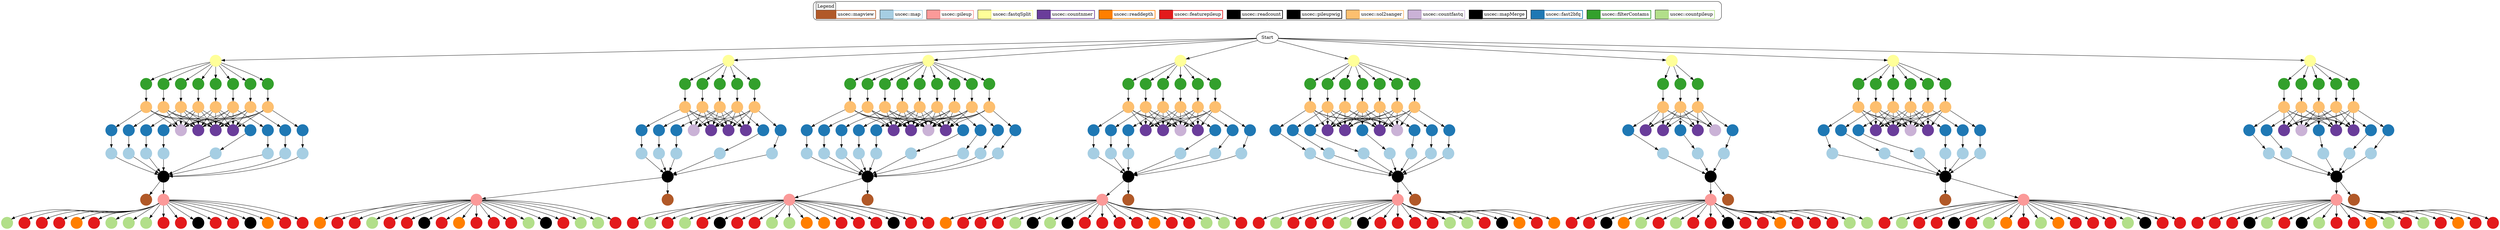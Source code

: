 digraph g {
"map_s_2_sequence.2.nocontam.bfq" [shape = "circle" style="filled" colorscheme="paired12" color=1 label = ""];
"fast2bfq_s_8_sequence.1.nocontam.fastq" [shape = "circle" style="filled" colorscheme="paired12" color=2 label = ""];
"countpileup_ResultCount_300ABCAAXX_s_2.pileup.gz-chonly" [shape = "circle" style="filled" colorscheme="paired12" color=3 label = ""];
"filterContams_s_6_sequence.5.txt" [shape = "circle" style="filled" colorscheme="paired12" color=4 label = ""];
"pileup_ResultCount_300ABCAAXX_s_8.map" [shape = "circle" style="filled" colorscheme="paired12" color=5 label = ""];
"featurepileup_300ABCAAXX8kg-exon11000" [shape = "circle" style="filled" colorscheme="paired12" color=6 label = ""];
"featurepileup_300ABCAAXX6Ku2008-Ring1B11000" [shape = "circle" style="filled" colorscheme="paired12" color=6 label = ""];
"featurepileup_300ABCAAXX5kim2007-ctcf11000" [shape = "circle" style="filled" colorscheme="paired12" color=6 label = ""];
"featurepileup_300ABCAAXX3kim2007-ctcf11000" [shape = "circle" style="filled" colorscheme="paired12" color=6 label = ""];
"sol2sanger_s_8_sequence.1.nocontam.txt" [shape = "circle" style="filled" colorscheme="paired12" color=7 label = ""];
"readdepth_300ABCAAXX115000" [shape = "circle" style="filled" colorscheme="paired12" color=8 label = ""];
"featurepileup_300ABCAAXX4Ku2008-Ring1B11000" [shape = "circle" style="filled" colorscheme="paired12" color=6 label = ""];
"filterContams_s_2_sequence.1.txt" [shape = "circle" style="filled" colorscheme="paired12" color=4 label = ""];
"map_s_4_sequence.1.nocontam.bfq" [shape = "circle" style="filled" colorscheme="paired12" color=1 label = ""];
"readdepth_300ABCAAXX705000" [shape = "circle" style="filled" colorscheme="paired12" color=8 label = ""];
"filterContams_s_5_sequence.7.txt" [shape = "circle" style="filled" colorscheme="paired12" color=4 label = ""];
"countfastq_300ABCAAXX5" [shape = "circle" style="filled" colorscheme="paired12" color=9 label = ""];
"featurepileup_300ABCAAXX3Ku2008-Ring1B11000" [shape = "circle" style="filled" colorscheme="paired12" color=6 label = ""];
"countnmer_300ABCAAXX53" [shape = "circle" style="filled" colorscheme="paired12" color=10 label = ""];
"countnmer_300ABCAAXX23" [shape = "circle" style="filled" colorscheme="paired12" color=10 label = ""];
"countnmer_300ABCAAXX310" [shape = "circle" style="filled" colorscheme="paired12" color=10 label = ""];
"fast2bfq_s_6_sequence.4.nocontam.fastq" [shape = "circle" style="filled" colorscheme="paired12" color=2 label = ""];
"countpileup_ResultCount_300ABCAAXX_s_6.pileup.gz-cgonly" [shape = "circle" style="filled" colorscheme="paired12" color=3 label = ""];
"fastqSpit_s_7_sequence.txt" [shape = "circle" style="filled" colorscheme="paired12" color=11 label = ""];
"sol2sanger_s_4_sequence.7.nocontam.txt" [shape = "circle" style="filled" colorscheme="paired12" color=7 label = ""];
"countnmer_300ABCAAXX55" [shape = "circle" style="filled" colorscheme="paired12" color=10 label = ""];
"countpileup_ResultCount_300ABCAAXX_s_5.pileup.gz-refComposition" [shape = "circle" style="filled" colorscheme="paired12" color=3 label = ""];
"filterContams_s_5_sequence.2.txt" [shape = "circle" style="filled" colorscheme="paired12" color=4 label = ""];
"map_s_8_sequence.1.nocontam.bfq" [shape = "circle" style="filled" colorscheme="paired12" color=1 label = ""];
"countpileup_ResultCount_300ABCAAXX_s_4.pileup.gz-refComposition" [shape = "circle" style="filled" colorscheme="paired12" color=3 label = ""];
"map_s_4_sequence.6.nocontam.bfq" [shape = "circle" style="filled" colorscheme="paired12" color=1 label = ""];
"mapview_ResultCount_300ABCAAXX_s_8.map" [shape = "circle" style="filled" colorscheme="paired12" color=12 label = ""];
"featurepileup_300ABCAAXX7kg-exon11000" [shape = "circle" style="filled" colorscheme="paired12" color=6 label = ""];
"filterContams_s_1_sequence.3.txt" [shape = "circle" style="filled" colorscheme="paired12" color=4 label = ""];
"featurepileup_300ABCAAXX1kim2007-ctcf11000" [shape = "circle" style="filled" colorscheme="paired12" color=6 label = ""];
"sol2sanger_s_1_sequence.3.nocontam.txt" [shape = "circle" style="filled" colorscheme="paired12" color=7 label = ""];
"featurepileup_300ABCAAXX1kg-exon11000" [shape = "circle" style="filled" colorscheme="paired12" color=6 label = ""];
"filterContams_s_4_sequence.2.txt" [shape = "circle" style="filled" colorscheme="paired12" color=4 label = ""];
"map_s_6_sequence.4.nocontam.bfq" [shape = "circle" style="filled" colorscheme="paired12" color=1 label = ""];
"map_s_4_sequence.5.nocontam.bfq" [shape = "circle" style="filled" colorscheme="paired12" color=1 label = ""];
"map_s_5_sequence.4.nocontam.bfq" [shape = "circle" style="filled" colorscheme="paired12" color=1 label = ""];
"sol2sanger_s_1_sequence.6.nocontam.txt" [shape = "circle" style="filled" colorscheme="paired12" color=7 label = ""];
"sol2sanger_s_1_sequence.2.nocontam.txt" [shape = "circle" style="filled" colorscheme="paired12" color=7 label = ""];
"mapMerge_300ABCAAXX6" [shape = "circle" style="filled" colorscheme="paired12" color=13 label = ""];
"fast2bfq_s_1_sequence.3.nocontam.fastq" [shape = "circle" style="filled" colorscheme="paired12" color=2 label = ""];
"pileup_ResultCount_300ABCAAXX_s_1.map" [shape = "circle" style="filled" colorscheme="paired12" color=5 label = ""];
"featurepileup_300ABCAAXX6kg-tssNoncgi11000" [shape = "circle" style="filled" colorscheme="paired12" color=6 label = ""];
"featurepileup_300ABCAAXX5Ku2008-H3K2711000" [shape = "circle" style="filled" colorscheme="paired12" color=6 label = ""];
"featurepileup_300ABCAAXX8kim2007-ctcf11000" [shape = "circle" style="filled" colorscheme="paired12" color=6 label = ""];
"countfastq_300ABCAAXX1" [shape = "circle" style="filled" colorscheme="paired12" color=9 label = ""];
"filterContams_s_4_sequence.3.txt" [shape = "circle" style="filled" colorscheme="paired12" color=4 label = ""];
"map_s_5_sequence.2.nocontam.bfq" [shape = "circle" style="filled" colorscheme="paired12" color=1 label = ""];
"filterContams_s_4_sequence.5.txt" [shape = "circle" style="filled" colorscheme="paired12" color=4 label = ""];
"filterContams_s_2_sequence.4.txt" [shape = "circle" style="filled" colorscheme="paired12" color=4 label = ""];
"pileupwig_300ABCAAXX31600" [shape = "circle" style="filled" colorscheme="paired12" color=14 label = ""];
"filterContams_s_2_sequence.2.txt" [shape = "circle" style="filled" colorscheme="paired12" color=4 label = ""];
"map_s_7_sequence.1.nocontam.bfq" [shape = "circle" style="filled" colorscheme="paired12" color=1 label = ""];
"filterContams_s_4_sequence.8.txt" [shape = "circle" style="filled" colorscheme="paired12" color=4 label = ""];
"countfastq_300ABCAAXX3" [shape = "circle" style="filled" colorscheme="paired12" color=9 label = ""];
"sol2sanger_s_2_sequence.8.nocontam.txt" [shape = "circle" style="filled" colorscheme="paired12" color=7 label = ""];
"featurepileup_300ABCAAXX2kg-tssCgi11000" [shape = "circle" style="filled" colorscheme="paired12" color=6 label = ""];
"featurepileup_300ABCAAXX5kg-exon11000" [shape = "circle" style="filled" colorscheme="paired12" color=6 label = ""];
"fast2bfq_s_2_sequence.3.nocontam.fastq" [shape = "circle" style="filled" colorscheme="paired12" color=2 label = ""];
"fast2bfq_s_5_sequence.1.nocontam.fastq" [shape = "circle" style="filled" colorscheme="paired12" color=2 label = ""];
"map_s_8_sequence.3.nocontam.bfq" [shape = "circle" style="filled" colorscheme="paired12" color=1 label = ""];
"featurepileup_300ABCAAXX8guelen2008-LADs11000" [shape = "circle" style="filled" colorscheme="paired12" color=6 label = ""];
"fast2bfq_s_7_sequence.4.nocontam.fastq" [shape = "circle" style="filled" colorscheme="paired12" color=2 label = ""];
"sol2sanger_s_2_sequence.4.nocontam.txt" [shape = "circle" style="filled" colorscheme="paired12" color=7 label = ""];
"filterContams_s_8_sequence.2.txt" [shape = "circle" style="filled" colorscheme="paired12" color=4 label = ""];
"featurepileup_300ABCAAXX5kg-tssCgi11000" [shape = "circle" style="filled" colorscheme="paired12" color=6 label = ""];
"fast2bfq_s_4_sequence.2.nocontam.fastq" [shape = "circle" style="filled" colorscheme="paired12" color=2 label = ""];
"countnmer_300ABCAAXX25" [shape = "circle" style="filled" colorscheme="paired12" color=10 label = ""];
"sol2sanger_s_7_sequence.4.nocontam.txt" [shape = "circle" style="filled" colorscheme="paired12" color=7 label = ""];
"featurepileup_300ABCAAXX2kg-exon11000" [shape = "circle" style="filled" colorscheme="paired12" color=6 label = ""];
"featurepileup_300ABCAAXX1kg-tssNoncgi11000" [shape = "circle" style="filled" colorscheme="paired12" color=6 label = ""];
"sol2sanger_s_2_sequence.7.nocontam.txt" [shape = "circle" style="filled" colorscheme="paired12" color=7 label = ""];
"countpileup_ResultCount_300ABCAAXX_s_1.pileup.gz-refComposition" [shape = "circle" style="filled" colorscheme="paired12" color=3 label = ""];
"sol2sanger_s_3_sequence.2.nocontam.txt" [shape = "circle" style="filled" colorscheme="paired12" color=7 label = ""];
"map_s_7_sequence.2.nocontam.bfq" [shape = "circle" style="filled" colorscheme="paired12" color=1 label = ""];
"pileup_ResultCount_300ABCAAXX_s_3.map" [shape = "circle" style="filled" colorscheme="paired12" color=5 label = ""];
"readdepth_300ABCAAXX315000" [shape = "circle" style="filled" colorscheme="paired12" color=8 label = ""];
"pileupwig_300ABCAAXX11600" [shape = "circle" style="filled" colorscheme="paired12" color=14 label = ""];
"featurepileup_300ABCAAXX2TJGG-exonNoTss11000" [shape = "circle" style="filled" colorscheme="paired12" color=6 label = ""];
"countfastq_300ABCAAXX7" [shape = "circle" style="filled" colorscheme="paired12" color=9 label = ""];
"readdepth_300ABCAAXX215000" [shape = "circle" style="filled" colorscheme="paired12" color=8 label = ""];
"map_s_1_sequence.2.nocontam.bfq" [shape = "circle" style="filled" colorscheme="paired12" color=1 label = ""];
"filterContams_s_8_sequence.1.txt" [shape = "circle" style="filled" colorscheme="paired12" color=4 label = ""];
"fast2bfq_s_3_sequence.2.nocontam.fastq" [shape = "circle" style="filled" colorscheme="paired12" color=2 label = ""];
"mapMerge_300ABCAAXX2" [shape = "circle" style="filled" colorscheme="paired12" color=13 label = ""];
"sol2sanger_s_4_sequence.9.nocontam.txt" [shape = "circle" style="filled" colorscheme="paired12" color=7 label = ""];
"featurepileup_300ABCAAXX4kg-exon11000" [shape = "circle" style="filled" colorscheme="paired12" color=6 label = ""];
"map_s_3_sequence.2.nocontam.bfq" [shape = "circle" style="filled" colorscheme="paired12" color=1 label = ""];
"fastqSpit_s_4_sequence.txt" [shape = "circle" style="filled" colorscheme="paired12" color=11 label = ""];
"featurepileup_300ABCAAXX2RepeatMaskerSINE11000" [shape = "circle" style="filled" colorscheme="paired12" color=6 label = ""];
"map_s_7_sequence.4.nocontam.bfq" [shape = "circle" style="filled" colorscheme="paired12" color=1 label = ""];
"sol2sanger_s_4_sequence.8.nocontam.txt" [shape = "circle" style="filled" colorscheme="paired12" color=7 label = ""];
"countnmer_300ABCAAXX65" [shape = "circle" style="filled" colorscheme="paired12" color=10 label = ""];
"fastqSpit_s_1_sequence.txt" [shape = "circle" style="filled" colorscheme="paired12" color=11 label = ""];
"countnmer_300ABCAAXX110" [shape = "circle" style="filled" colorscheme="paired12" color=10 label = ""];
"fast2bfq_s_1_sequence.5.nocontam.fastq" [shape = "circle" style="filled" colorscheme="paired12" color=2 label = ""];
"filterContams_s_2_sequence.6.txt" [shape = "circle" style="filled" colorscheme="paired12" color=4 label = ""];
"fast2bfq_s_1_sequence.4.nocontam.fastq" [shape = "circle" style="filled" colorscheme="paired12" color=2 label = ""];
"mapview_ResultCount_300ABCAAXX_s_6.map" [shape = "circle" style="filled" colorscheme="paired12" color=12 label = ""];
"countnmer_300ABCAAXX73" [shape = "circle" style="filled" colorscheme="paired12" color=10 label = ""];
"countnmer_300ABCAAXX15" [shape = "circle" style="filled" colorscheme="paired12" color=10 label = ""];
"filterContams_s_1_sequence.4.txt" [shape = "circle" style="filled" colorscheme="paired12" color=4 label = ""];
"map_s_3_sequence.3.nocontam.bfq" [shape = "circle" style="filled" colorscheme="paired12" color=1 label = ""];
"countpileup_ResultCount_300ABCAAXX_s_1.pileup.gz-cgonly" [shape = "circle" style="filled" colorscheme="paired12" color=3 label = ""];
"featurepileup_300ABCAAXX7kg-tssCgi11000" [shape = "circle" style="filled" colorscheme="paired12" color=6 label = ""];
"countpileup_ResultCount_300ABCAAXX_s_3.pileup.gz-refComposition" [shape = "circle" style="filled" colorscheme="paired12" color=3 label = ""];
"readcount_300ABCAAXX1" [shape = "circle" style="filled" colorscheme="paired12" color=15 label = ""];
"sol2sanger_s_6_sequence.3.nocontam.txt" [shape = "circle" style="filled" colorscheme="paired12" color=7 label = ""];
"filterContams_s_5_sequence.5.txt" [shape = "circle" style="filled" colorscheme="paired12" color=4 label = ""];
"sol2sanger_s_5_sequence.7.nocontam.txt" [shape = "circle" style="filled" colorscheme="paired12" color=7 label = ""];
"countpileup_ResultCount_300ABCAAXX_s_4.pileup.gz-cgonly" [shape = "circle" style="filled" colorscheme="paired12" color=3 label = ""];
"countnmer_300ABCAAXX45" [shape = "circle" style="filled" colorscheme="paired12" color=10 label = ""];
"countnmer_300ABCAAXX63" [shape = "circle" style="filled" colorscheme="paired12" color=10 label = ""];
"fast2bfq_s_8_sequence.3.nocontam.fastq" [shape = "circle" style="filled" colorscheme="paired12" color=2 label = ""];
"fast2bfq_s_7_sequence.3.nocontam.fastq" [shape = "circle" style="filled" colorscheme="paired12" color=2 label = ""];
"fast2bfq_s_7_sequence.2.nocontam.fastq" [shape = "circle" style="filled" colorscheme="paired12" color=2 label = ""];
"fast2bfq_s_6_sequence.1.nocontam.fastq" [shape = "circle" style="filled" colorscheme="paired12" color=2 label = ""];
"featurepileup_300ABCAAXX3TJGG-exonNoTss11000" [shape = "circle" style="filled" colorscheme="paired12" color=6 label = ""];
"pileup_ResultCount_300ABCAAXX_s_4.map" [shape = "circle" style="filled" colorscheme="paired12" color=5 label = ""];
"countpileup_ResultCount_300ABCAAXX_s_7.pileup.gz" [shape = "circle" style="filled" colorscheme="paired12" color=3 label = ""];
"filterContams_s_2_sequence.5.txt" [shape = "circle" style="filled" colorscheme="paired12" color=4 label = ""];
"sol2sanger_s_6_sequence.2.nocontam.txt" [shape = "circle" style="filled" colorscheme="paired12" color=7 label = ""];
"map_s_2_sequence.6.nocontam.bfq" [shape = "circle" style="filled" colorscheme="paired12" color=1 label = ""];
"pileup_ResultCount_300ABCAAXX_s_6.map" [shape = "circle" style="filled" colorscheme="paired12" color=5 label = ""];
"countpileup_ResultCount_300ABCAAXX_s_3.pileup.gz" [shape = "circle" style="filled" colorscheme="paired12" color=3 label = ""];
"countnmer_300ABCAAXX13" [shape = "circle" style="filled" colorscheme="paired12" color=10 label = ""];
"pileupwig_300ABCAAXX81600" [shape = "circle" style="filled" colorscheme="paired12" color=14 label = ""];
"fast2bfq_s_4_sequence.3.nocontam.fastq" [shape = "circle" style="filled" colorscheme="paired12" color=2 label = ""];
"map_s_1_sequence.3.nocontam.bfq" [shape = "circle" style="filled" colorscheme="paired12" color=1 label = ""];
"fast2bfq_s_6_sequence.6.nocontam.fastq" [shape = "circle" style="filled" colorscheme="paired12" color=2 label = ""];
"filterContams_s_2_sequence.3.txt" [shape = "circle" style="filled" colorscheme="paired12" color=4 label = ""];
"filterContams_s_2_sequence.7.txt" [shape = "circle" style="filled" colorscheme="paired12" color=4 label = ""];
"sol2sanger_s_1_sequence.5.nocontam.txt" [shape = "circle" style="filled" colorscheme="paired12" color=7 label = ""];
"featurepileup_300ABCAAXX6guelen2008-LADs11000" [shape = "circle" style="filled" colorscheme="paired12" color=6 label = ""];
"countnmer_300ABCAAXX43" [shape = "circle" style="filled" colorscheme="paired12" color=10 label = ""];
"countpileup_ResultCount_300ABCAAXX_s_8.pileup.gz" [shape = "circle" style="filled" colorscheme="paired12" color=3 label = ""];
"countpileup_ResultCount_300ABCAAXX_s_2.pileup.gz" [shape = "circle" style="filled" colorscheme="paired12" color=3 label = ""];
"featurepileup_300ABCAAXX7RepeatMaskerSINE11000" [shape = "circle" style="filled" colorscheme="paired12" color=6 label = ""];
"map_s_7_sequence.3.nocontam.bfq" [shape = "circle" style="filled" colorscheme="paired12" color=1 label = ""];
"featurepileup_300ABCAAXX4TJGG-exonNoTss11000" [shape = "circle" style="filled" colorscheme="paired12" color=6 label = ""];
"featurepileup_300ABCAAXX3RepeatMaskerSINE11000" [shape = "circle" style="filled" colorscheme="paired12" color=6 label = ""];
"mapview_ResultCount_300ABCAAXX_s_1.map" [shape = "circle" style="filled" colorscheme="paired12" color=12 label = ""];
"sol2sanger_s_3_sequence.3.nocontam.txt" [shape = "circle" style="filled" colorscheme="paired12" color=7 label = ""];
"mapview_ResultCount_300ABCAAXX_s_2.map" [shape = "circle" style="filled" colorscheme="paired12" color=12 label = ""];
"featurepileup_300ABCAAXX1TJGG-exonNoTss11000" [shape = "circle" style="filled" colorscheme="paired12" color=6 label = ""];
"sol2sanger_s_4_sequence.4.nocontam.txt" [shape = "circle" style="filled" colorscheme="paired12" color=7 label = ""];
"featurepileup_300ABCAAXX3kg-exon11000" [shape = "circle" style="filled" colorscheme="paired12" color=6 label = ""];
"mapMerge_300ABCAAXX4" [shape = "circle" style="filled" colorscheme="paired12" color=13 label = ""];
"map_s_5_sequence.6.nocontam.bfq" [shape = "circle" style="filled" colorscheme="paired12" color=1 label = ""];
"fast2bfq_s_6_sequence.2.nocontam.fastq" [shape = "circle" style="filled" colorscheme="paired12" color=2 label = ""];
"map_s_2_sequence.5.nocontam.bfq" [shape = "circle" style="filled" colorscheme="paired12" color=1 label = ""];
"featurepileup_300ABCAAXX8TJGG-exonNoTss11000" [shape = "circle" style="filled" colorscheme="paired12" color=6 label = ""];
"readcount_300ABCAAXX6" [shape = "circle" style="filled" colorscheme="paired12" color=15 label = ""];
"mapview_ResultCount_300ABCAAXX_s_4.map" [shape = "circle" style="filled" colorscheme="paired12" color=12 label = ""];
"map_s_6_sequence.1.nocontam.bfq" [shape = "circle" style="filled" colorscheme="paired12" color=1 label = ""];
"pileupwig_300ABCAAXX41600" [shape = "circle" style="filled" colorscheme="paired12" color=14 label = ""];
"filterContams_s_5_sequence.3.txt" [shape = "circle" style="filled" colorscheme="paired12" color=4 label = ""];
"filterContams_s_6_sequence.6.txt" [shape = "circle" style="filled" colorscheme="paired12" color=4 label = ""];
"map_s_2_sequence.1.nocontam.bfq" [shape = "circle" style="filled" colorscheme="paired12" color=1 label = ""];
"readcount_300ABCAAXX8" [shape = "circle" style="filled" colorscheme="paired12" color=15 label = ""];
"fast2bfq_s_3_sequence.3.nocontam.fastq" [shape = "circle" style="filled" colorscheme="paired12" color=2 label = ""];
"map_s_1_sequence.6.nocontam.bfq" [shape = "circle" style="filled" colorscheme="paired12" color=1 label = ""];
"fast2bfq_s_4_sequence.6.nocontam.fastq" [shape = "circle" style="filled" colorscheme="paired12" color=2 label = ""];
"fast2bfq_s_5_sequence.4.nocontam.fastq" [shape = "circle" style="filled" colorscheme="paired12" color=2 label = ""];
"countpileup_ResultCount_300ABCAAXX_s_2.pileup.gz-refComposition" [shape = "circle" style="filled" colorscheme="paired12" color=3 label = ""];
"fast2bfq_s_5_sequence.7.nocontam.fastq" [shape = "circle" style="filled" colorscheme="paired12" color=2 label = ""];
"map_s_5_sequence.3.nocontam.bfq" [shape = "circle" style="filled" colorscheme="paired12" color=1 label = ""];
"featurepileup_300ABCAAXX6Ku2008-H3K2711000" [shape = "circle" style="filled" colorscheme="paired12" color=6 label = ""];
"countpileup_ResultCount_300ABCAAXX_s_2.pileup.gz-cgonly" [shape = "circle" style="filled" colorscheme="paired12" color=3 label = ""];
"sol2sanger_s_6_sequence.1.nocontam.txt" [shape = "circle" style="filled" colorscheme="paired12" color=7 label = ""];
"fast2bfq_s_2_sequence.7.nocontam.fastq" [shape = "circle" style="filled" colorscheme="paired12" color=2 label = ""];
"countpileup_ResultCount_300ABCAAXX_s_6.pileup.gz-chonly" [shape = "circle" style="filled" colorscheme="paired12" color=3 label = ""];
"sol2sanger_s_7_sequence.2.nocontam.txt" [shape = "circle" style="filled" colorscheme="paired12" color=7 label = ""];
"featurepileup_300ABCAAXX1Ku2008-Ring1B11000" [shape = "circle" style="filled" colorscheme="paired12" color=6 label = ""];
"fast2bfq_s_2_sequence.1.nocontam.fastq" [shape = "circle" style="filled" colorscheme="paired12" color=2 label = ""];
"filterContams_s_1_sequence.2.txt" [shape = "circle" style="filled" colorscheme="paired12" color=4 label = ""];
"fast2bfq_s_5_sequence.3.nocontam.fastq" [shape = "circle" style="filled" colorscheme="paired12" color=2 label = ""];
"mapMerge_300ABCAAXX8" [shape = "circle" style="filled" colorscheme="paired12" color=13 label = ""];
"map_s_2_sequence.4.nocontam.bfq" [shape = "circle" style="filled" colorscheme="paired12" color=1 label = ""];
"readdepth_300ABCAAXX605000" [shape = "circle" style="filled" colorscheme="paired12" color=8 label = ""];
"countpileup_ResultCount_300ABCAAXX_s_5.pileup.gz-chonly" [shape = "circle" style="filled" colorscheme="paired12" color=3 label = ""];
"fast2bfq_s_4_sequence.5.nocontam.fastq" [shape = "circle" style="filled" colorscheme="paired12" color=2 label = ""];
"readcount_300ABCAAXX5" [shape = "circle" style="filled" colorscheme="paired12" color=15 label = ""];
"featurepileup_300ABCAAXX2RepeatMaskerLINE11000" [shape = "circle" style="filled" colorscheme="paired12" color=6 label = ""];
"featurepileup_300ABCAAXX7RepeatMaskerLINE11000" [shape = "circle" style="filled" colorscheme="paired12" color=6 label = ""];
"sol2sanger_s_7_sequence.5.nocontam.txt" [shape = "circle" style="filled" colorscheme="paired12" color=7 label = ""];
"featurepileup_300ABCAAXX6RepeatMaskerSINE11000" [shape = "circle" style="filled" colorscheme="paired12" color=6 label = ""];
"sol2sanger_s_2_sequence.2.nocontam.txt" [shape = "circle" style="filled" colorscheme="paired12" color=7 label = ""];
"countpileup_ResultCount_300ABCAAXX_s_6.pileup.gz" [shape = "circle" style="filled" colorscheme="paired12" color=3 label = ""];
"filterContams_s_6_sequence.4.txt" [shape = "circle" style="filled" colorscheme="paired12" color=4 label = ""];
"sol2sanger_s_2_sequence.1.nocontam.txt" [shape = "circle" style="filled" colorscheme="paired12" color=7 label = ""];
"map_s_2_sequence.3.nocontam.bfq" [shape = "circle" style="filled" colorscheme="paired12" color=1 label = ""];
"map_s_1_sequence.5.nocontam.bfq" [shape = "circle" style="filled" colorscheme="paired12" color=1 label = ""];
"filterContams_s_8_sequence.5.txt" [shape = "circle" style="filled" colorscheme="paired12" color=4 label = ""];
"filterContams_s_8_sequence.4.txt" [shape = "circle" style="filled" colorscheme="paired12" color=4 label = ""];
"filterContams_s_3_sequence.2.txt" [shape = "circle" style="filled" colorscheme="paired12" color=4 label = ""];
"map_s_2_sequence.7.nocontam.bfq" [shape = "circle" style="filled" colorscheme="paired12" color=1 label = ""];
"pileupwig_300ABCAAXX71600" [shape = "circle" style="filled" colorscheme="paired12" color=14 label = ""];
"readcount_300ABCAAXX3" [shape = "circle" style="filled" colorscheme="paired12" color=15 label = ""];
"featurepileup_300ABCAAXX3RepeatMaskerLINE11000" [shape = "circle" style="filled" colorscheme="paired12" color=6 label = ""];
"featurepileup_300ABCAAXX2Ku2008-Ring1B11000" [shape = "circle" style="filled" colorscheme="paired12" color=6 label = ""];
"fast2bfq_s_5_sequence.2.nocontam.fastq" [shape = "circle" style="filled" colorscheme="paired12" color=2 label = ""];
"map_s_6_sequence.5.nocontam.bfq" [shape = "circle" style="filled" colorscheme="paired12" color=1 label = ""];
"readdepth_300ABCAAXX615000" [shape = "circle" style="filled" colorscheme="paired12" color=8 label = ""];
"featurepileup_300ABCAAXX1guelen2008-LADs11000" [shape = "circle" style="filled" colorscheme="paired12" color=6 label = ""];
"filterContams_s_4_sequence.6.txt" [shape = "circle" style="filled" colorscheme="paired12" color=4 label = ""];
"map_s_4_sequence.9.nocontam.bfq" [shape = "circle" style="filled" colorscheme="paired12" color=1 label = ""];
"sol2sanger_s_5_sequence.5.nocontam.txt" [shape = "circle" style="filled" colorscheme="paired12" color=7 label = ""];
"featurepileup_300ABCAAXX5RepeatMaskerSINE11000" [shape = "circle" style="filled" colorscheme="paired12" color=6 label = ""];
"pileup_ResultCount_300ABCAAXX_s_5.map" [shape = "circle" style="filled" colorscheme="paired12" color=5 label = ""];
"sol2sanger_s_5_sequence.4.nocontam.txt" [shape = "circle" style="filled" colorscheme="paired12" color=7 label = ""];
"countnmer_300ABCAAXX83" [shape = "circle" style="filled" colorscheme="paired12" color=10 label = ""];
"fast2bfq_s_4_sequence.9.nocontam.fastq" [shape = "circle" style="filled" colorscheme="paired12" color=2 label = ""];
"pileupwig_300ABCAAXX21600" [shape = "circle" style="filled" colorscheme="paired12" color=14 label = ""];
"map_s_5_sequence.7.nocontam.bfq" [shape = "circle" style="filled" colorscheme="paired12" color=1 label = ""];
"mapMerge_300ABCAAXX5" [shape = "circle" style="filled" colorscheme="paired12" color=13 label = ""];
"sol2sanger_s_4_sequence.6.nocontam.txt" [shape = "circle" style="filled" colorscheme="paired12" color=7 label = ""];
"countfastq_300ABCAAXX8" [shape = "circle" style="filled" colorscheme="paired12" color=9 label = ""];
"featurepileup_300ABCAAXX5kg-tssNoncgi11000" [shape = "circle" style="filled" colorscheme="paired12" color=6 label = ""];
"map_s_8_sequence.5.nocontam.bfq" [shape = "circle" style="filled" colorscheme="paired12" color=1 label = ""];
"fast2bfq_s_7_sequence.1.nocontam.fastq" [shape = "circle" style="filled" colorscheme="paired12" color=2 label = ""];
"filterContams_s_6_sequence.1.txt" [shape = "circle" style="filled" colorscheme="paired12" color=4 label = ""];
"featurepileup_300ABCAAXX6kg-tssCgi11000" [shape = "circle" style="filled" colorscheme="paired12" color=6 label = ""];
"featurepileup_300ABCAAXX6TJGG-exonNoTss11000" [shape = "circle" style="filled" colorscheme="paired12" color=6 label = ""];
"countfastq_300ABCAAXX6" [shape = "circle" style="filled" colorscheme="paired12" color=9 label = ""];
"map_s_6_sequence.2.nocontam.bfq" [shape = "circle" style="filled" colorscheme="paired12" color=1 label = ""];
"featurepileup_300ABCAAXX6kim2007-ctcf11000" [shape = "circle" style="filled" colorscheme="paired12" color=6 label = ""];
"featurepileup_300ABCAAXX5TJGG-exonNoTss11000" [shape = "circle" style="filled" colorscheme="paired12" color=6 label = ""];
"fastqSpit_s_5_sequence.txt" [shape = "circle" style="filled" colorscheme="paired12" color=11 label = ""];
"countpileup_ResultCount_300ABCAAXX_s_8.pileup.gz-refComposition" [shape = "circle" style="filled" colorscheme="paired12" color=3 label = ""];
"filterContams_s_3_sequence.3.txt" [shape = "circle" style="filled" colorscheme="paired12" color=4 label = ""];
"fastqSpit_s_3_sequence.txt" [shape = "circle" style="filled" colorscheme="paired12" color=11 label = ""];
"countpileup_ResultCount_300ABCAAXX_s_6.pileup.gz-refComposition" [shape = "circle" style="filled" colorscheme="paired12" color=3 label = ""];
"sol2sanger_s_8_sequence.4.nocontam.txt" [shape = "circle" style="filled" colorscheme="paired12" color=7 label = ""];
"featurepileup_300ABCAAXX7kg-tssNoncgi11000" [shape = "circle" style="filled" colorscheme="paired12" color=6 label = ""];
"featurepileup_300ABCAAXX8RepeatMaskerSINE11000" [shape = "circle" style="filled" colorscheme="paired12" color=6 label = ""];
"map_s_4_sequence.7.nocontam.bfq" [shape = "circle" style="filled" colorscheme="paired12" color=1 label = ""];
"featurepileup_300ABCAAXX4guelen2008-LADs11000" [shape = "circle" style="filled" colorscheme="paired12" color=6 label = ""];
"featurepileup_300ABCAAXX1Ku2008-H3K2711000" [shape = "circle" style="filled" colorscheme="paired12" color=6 label = ""];
"pileupwig_300ABCAAXX61600" [shape = "circle" style="filled" colorscheme="paired12" color=14 label = ""];
"sol2sanger_s_2_sequence.6.nocontam.txt" [shape = "circle" style="filled" colorscheme="paired12" color=7 label = ""];
"fast2bfq_s_1_sequence.6.nocontam.fastq" [shape = "circle" style="filled" colorscheme="paired12" color=2 label = ""];
"filterContams_s_7_sequence.3.txt" [shape = "circle" style="filled" colorscheme="paired12" color=4 label = ""];
"map_s_3_sequence.1.nocontam.bfq" [shape = "circle" style="filled" colorscheme="paired12" color=1 label = ""];
"filterContams_s_5_sequence.1.txt" [shape = "circle" style="filled" colorscheme="paired12" color=4 label = ""];
"countfastq_300ABCAAXX2" [shape = "circle" style="filled" colorscheme="paired12" color=9 label = ""];
"featurepileup_300ABCAAXX4kg-tssNoncgi11000" [shape = "circle" style="filled" colorscheme="paired12" color=6 label = ""];
"fast2bfq_s_2_sequence.5.nocontam.fastq" [shape = "circle" style="filled" colorscheme="paired12" color=2 label = ""];
"readdepth_300ABCAAXX105000" [shape = "circle" style="filled" colorscheme="paired12" color=8 label = ""];
"countnmer_300ABCAAXX85" [shape = "circle" style="filled" colorscheme="paired12" color=10 label = ""];
"featurepileup_300ABCAAXX1RepeatMaskerLINE11000" [shape = "circle" style="filled" colorscheme="paired12" color=6 label = ""];
"featurepileup_300ABCAAXX5RepeatMaskerLINE11000" [shape = "circle" style="filled" colorscheme="paired12" color=6 label = ""];
"featurepileup_300ABCAAXX8kg-tssCgi11000" [shape = "circle" style="filled" colorscheme="paired12" color=6 label = ""];
"countpileup_ResultCount_300ABCAAXX_s_4.pileup.gz-chonly" [shape = "circle" style="filled" colorscheme="paired12" color=3 label = ""];
"mapview_ResultCount_300ABCAAXX_s_5.map" [shape = "circle" style="filled" colorscheme="paired12" color=12 label = ""];
"map_s_4_sequence.3.nocontam.bfq" [shape = "circle" style="filled" colorscheme="paired12" color=1 label = ""];
"fast2bfq_s_6_sequence.5.nocontam.fastq" [shape = "circle" style="filled" colorscheme="paired12" color=2 label = ""];
"countfastq_300ABCAAXX4" [shape = "circle" style="filled" colorscheme="paired12" color=9 label = ""];
"sol2sanger_s_4_sequence.5.nocontam.txt" [shape = "circle" style="filled" colorscheme="paired12" color=7 label = ""];
"featurepileup_300ABCAAXX3kg-tssNoncgi11000" [shape = "circle" style="filled" colorscheme="paired12" color=6 label = ""];
"pileup_ResultCount_300ABCAAXX_s_7.map" [shape = "circle" style="filled" colorscheme="paired12" color=5 label = ""];
"readdepth_300ABCAAXX715000" [shape = "circle" style="filled" colorscheme="paired12" color=8 label = ""];
"filterContams_s_5_sequence.6.txt" [shape = "circle" style="filled" colorscheme="paired12" color=4 label = ""];
"filterContams_s_6_sequence.3.txt" [shape = "circle" style="filled" colorscheme="paired12" color=4 label = ""];
"pileup_ResultCount_300ABCAAXX_s_2.map" [shape = "circle" style="filled" colorscheme="paired12" color=5 label = ""];
"sol2sanger_s_5_sequence.1.nocontam.txt" [shape = "circle" style="filled" colorscheme="paired12" color=7 label = ""];
"filterContams_s_4_sequence.4.txt" [shape = "circle" style="filled" colorscheme="paired12" color=4 label = ""];
"countnmer_300ABCAAXX610" [shape = "circle" style="filled" colorscheme="paired12" color=10 label = ""];
"filterContams_s_1_sequence.6.txt" [shape = "circle" style="filled" colorscheme="paired12" color=4 label = ""];
"fast2bfq_s_5_sequence.5.nocontam.fastq" [shape = "circle" style="filled" colorscheme="paired12" color=2 label = ""];
"filterContams_s_8_sequence.3.txt" [shape = "circle" style="filled" colorscheme="paired12" color=4 label = ""];
"readdepth_300ABCAAXX805000" [shape = "circle" style="filled" colorscheme="paired12" color=8 label = ""];
"filterContams_s_1_sequence.5.txt" [shape = "circle" style="filled" colorscheme="paired12" color=4 label = ""];
"fast2bfq_s_6_sequence.3.nocontam.fastq" [shape = "circle" style="filled" colorscheme="paired12" color=2 label = ""];
"sol2sanger_s_6_sequence.6.nocontam.txt" [shape = "circle" style="filled" colorscheme="paired12" color=7 label = ""];
"sol2sanger_s_2_sequence.5.nocontam.txt" [shape = "circle" style="filled" colorscheme="paired12" color=7 label = ""];
"countpileup_ResultCount_300ABCAAXX_s_5.pileup.gz" [shape = "circle" style="filled" colorscheme="paired12" color=3 label = ""];
"filterContams_s_4_sequence.7.txt" [shape = "circle" style="filled" colorscheme="paired12" color=4 label = ""];
"countpileup_ResultCount_300ABCAAXX_s_5.pileup.gz-cgonly" [shape = "circle" style="filled" colorscheme="paired12" color=3 label = ""];
"fastqSpit_s_2_sequence.txt" [shape = "circle" style="filled" colorscheme="paired12" color=11 label = ""];
"featurepileup_300ABCAAXX1kg-tssCgi11000" [shape = "circle" style="filled" colorscheme="paired12" color=6 label = ""];
"featurepileup_300ABCAAXX5guelen2008-LADs11000" [shape = "circle" style="filled" colorscheme="paired12" color=6 label = ""];
"countpileup_ResultCount_300ABCAAXX_s_4.pileup.gz" [shape = "circle" style="filled" colorscheme="paired12" color=3 label = ""];
"mapMerge_300ABCAAXX1" [shape = "circle" style="filled" colorscheme="paired12" color=13 label = ""];
"map_s_6_sequence.6.nocontam.bfq" [shape = "circle" style="filled" colorscheme="paired12" color=1 label = ""];
"filterContams_s_4_sequence.1.txt" [shape = "circle" style="filled" colorscheme="paired12" color=4 label = ""];
"countnmer_300ABCAAXX710" [shape = "circle" style="filled" colorscheme="paired12" color=10 label = ""];
"map_s_2_sequence.8.nocontam.bfq" [shape = "circle" style="filled" colorscheme="paired12" color=1 label = ""];
"readdepth_300ABCAAXX305000" [shape = "circle" style="filled" colorscheme="paired12" color=8 label = ""];
"featurepileup_300ABCAAXX7kim2007-ctcf11000" [shape = "circle" style="filled" colorscheme="paired12" color=6 label = ""];
"fast2bfq_s_1_sequence.1.nocontam.fastq" [shape = "circle" style="filled" colorscheme="paired12" color=2 label = ""];
"filterContams_s_5_sequence.4.txt" [shape = "circle" style="filled" colorscheme="paired12" color=4 label = ""];
"map_s_1_sequence.1.nocontam.bfq" [shape = "circle" style="filled" colorscheme="paired12" color=1 label = ""];
"readdepth_300ABCAAXX405000" [shape = "circle" style="filled" colorscheme="paired12" color=8 label = ""];
"featurepileup_300ABCAAXX2guelen2008-LADs11000" [shape = "circle" style="filled" colorscheme="paired12" color=6 label = ""];
"featurepileup_300ABCAAXX2Ku2008-H3K2711000" [shape = "circle" style="filled" colorscheme="paired12" color=6 label = ""];
"featurepileup_300ABCAAXX7Ku2008-Ring1B11000" [shape = "circle" style="filled" colorscheme="paired12" color=6 label = ""];
"pileupwig_300ABCAAXX51600" [shape = "circle" style="filled" colorscheme="paired12" color=14 label = ""];
"featurepileup_300ABCAAXX7guelen2008-LADs11000" [shape = "circle" style="filled" colorscheme="paired12" color=6 label = ""];
"countnmer_300ABCAAXX510" [shape = "circle" style="filled" colorscheme="paired12" color=10 label = ""];
"readdepth_300ABCAAXX515000" [shape = "circle" style="filled" colorscheme="paired12" color=8 label = ""];
"featurepileup_300ABCAAXX5Ku2008-Ring1B11000" [shape = "circle" style="filled" colorscheme="paired12" color=6 label = ""];
"sol2sanger_s_8_sequence.3.nocontam.txt" [shape = "circle" style="filled" colorscheme="paired12" color=7 label = ""];
"countpileup_ResultCount_300ABCAAXX_s_8.pileup.gz-cgonly" [shape = "circle" style="filled" colorscheme="paired12" color=3 label = ""];
"fast2bfq_s_2_sequence.2.nocontam.fastq" [shape = "circle" style="filled" colorscheme="paired12" color=2 label = ""];
"map_s_4_sequence.8.nocontam.bfq" [shape = "circle" style="filled" colorscheme="paired12" color=1 label = ""];
"fast2bfq_s_2_sequence.8.nocontam.fastq" [shape = "circle" style="filled" colorscheme="paired12" color=2 label = ""];
"fast2bfq_s_4_sequence.1.nocontam.fastq" [shape = "circle" style="filled" colorscheme="paired12" color=2 label = ""];
"sol2sanger_s_6_sequence.5.nocontam.txt" [shape = "circle" style="filled" colorscheme="paired12" color=7 label = ""];
"fast2bfq_s_4_sequence.4.nocontam.fastq" [shape = "circle" style="filled" colorscheme="paired12" color=2 label = ""];
"sol2sanger_s_8_sequence.2.nocontam.txt" [shape = "circle" style="filled" colorscheme="paired12" color=7 label = ""];
"countpileup_ResultCount_300ABCAAXX_s_1.pileup.gz-chonly" [shape = "circle" style="filled" colorscheme="paired12" color=3 label = ""];
"readcount_300ABCAAXX2" [shape = "circle" style="filled" colorscheme="paired12" color=15 label = ""];
"mapMerge_300ABCAAXX3" [shape = "circle" style="filled" colorscheme="paired12" color=13 label = ""];
"readdepth_300ABCAAXX415000" [shape = "circle" style="filled" colorscheme="paired12" color=8 label = ""];
"featurepileup_300ABCAAXX6kg-exon11000" [shape = "circle" style="filled" colorscheme="paired12" color=6 label = ""];
"featurepileup_300ABCAAXX4kg-tssCgi11000" [shape = "circle" style="filled" colorscheme="paired12" color=6 label = ""];
"readdepth_300ABCAAXX205000" [shape = "circle" style="filled" colorscheme="paired12" color=8 label = ""];
"countnmer_300ABCAAXX75" [shape = "circle" style="filled" colorscheme="paired12" color=10 label = ""];
"filterContams_s_6_sequence.2.txt" [shape = "circle" style="filled" colorscheme="paired12" color=4 label = ""];
"featurepileup_300ABCAAXX8Ku2008-Ring1B11000" [shape = "circle" style="filled" colorscheme="paired12" color=6 label = ""];
"fast2bfq_s_8_sequence.4.nocontam.fastq" [shape = "circle" style="filled" colorscheme="paired12" color=2 label = ""];
"countnmer_300ABCAAXX810" [shape = "circle" style="filled" colorscheme="paired12" color=10 label = ""];
"fast2bfq_s_8_sequence.5.nocontam.fastq" [shape = "circle" style="filled" colorscheme="paired12" color=2 label = ""];
"filterContams_s_4_sequence.9.txt" [shape = "circle" style="filled" colorscheme="paired12" color=4 label = ""];
"featurepileup_300ABCAAXX2kg-tssNoncgi11000" [shape = "circle" style="filled" colorscheme="paired12" color=6 label = ""];
"featurepileup_300ABCAAXX4Ku2008-H3K2711000" [shape = "circle" style="filled" colorscheme="paired12" color=6 label = ""];
"countpileup_ResultCount_300ABCAAXX_s_1.pileup.gz" [shape = "circle" style="filled" colorscheme="paired12" color=3 label = ""];
"map_s_5_sequence.1.nocontam.bfq" [shape = "circle" style="filled" colorscheme="paired12" color=1 label = ""];
"featurepileup_300ABCAAXX2kim2007-ctcf11000" [shape = "circle" style="filled" colorscheme="paired12" color=6 label = ""];
"map_s_6_sequence.3.nocontam.bfq" [shape = "circle" style="filled" colorscheme="paired12" color=1 label = ""];
"sol2sanger_s_2_sequence.3.nocontam.txt" [shape = "circle" style="filled" colorscheme="paired12" color=7 label = ""];
"sol2sanger_s_4_sequence.2.nocontam.txt" [shape = "circle" style="filled" colorscheme="paired12" color=7 label = ""];
"featurepileup_300ABCAAXX4kim2007-ctcf11000" [shape = "circle" style="filled" colorscheme="paired12" color=6 label = ""];
"sol2sanger_s_7_sequence.1.nocontam.txt" [shape = "circle" style="filled" colorscheme="paired12" color=7 label = ""];
"filterContams_s_7_sequence.4.txt" [shape = "circle" style="filled" colorscheme="paired12" color=4 label = ""];
"map_s_1_sequence.4.nocontam.bfq" [shape = "circle" style="filled" colorscheme="paired12" color=1 label = ""];
"countpileup_ResultCount_300ABCAAXX_s_7.pileup.gz-refComposition" [shape = "circle" style="filled" colorscheme="paired12" color=3 label = ""];
"readcount_300ABCAAXX7" [shape = "circle" style="filled" colorscheme="paired12" color=15 label = ""];
"sol2sanger_s_1_sequence.1.nocontam.txt" [shape = "circle" style="filled" colorscheme="paired12" color=7 label = ""];
"countpileup_ResultCount_300ABCAAXX_s_8.pileup.gz-chonly" [shape = "circle" style="filled" colorscheme="paired12" color=3 label = ""];
"map_s_4_sequence.4.nocontam.bfq" [shape = "circle" style="filled" colorscheme="paired12" color=1 label = ""];
"featurepileup_300ABCAAXX6RepeatMaskerLINE11000" [shape = "circle" style="filled" colorscheme="paired12" color=6 label = ""];
"map_s_5_sequence.5.nocontam.bfq" [shape = "circle" style="filled" colorscheme="paired12" color=1 label = ""];
"countnmer_300ABCAAXX410" [shape = "circle" style="filled" colorscheme="paired12" color=10 label = ""];
"sol2sanger_s_5_sequence.2.nocontam.txt" [shape = "circle" style="filled" colorscheme="paired12" color=7 label = ""];
"filterContams_s_3_sequence.1.txt" [shape = "circle" style="filled" colorscheme="paired12" color=4 label = ""];
"filterContams_s_7_sequence.5.txt" [shape = "circle" style="filled" colorscheme="paired12" color=4 label = ""];
"sol2sanger_s_5_sequence.6.nocontam.txt" [shape = "circle" style="filled" colorscheme="paired12" color=7 label = ""];
"countnmer_300ABCAAXX35" [shape = "circle" style="filled" colorscheme="paired12" color=10 label = ""];
"featurepileup_300ABCAAXX3guelen2008-LADs11000" [shape = "circle" style="filled" colorscheme="paired12" color=6 label = ""];
"featurepileup_300ABCAAXX1RepeatMaskerSINE11000" [shape = "circle" style="filled" colorscheme="paired12" color=6 label = ""];
"sol2sanger_s_8_sequence.5.nocontam.txt" [shape = "circle" style="filled" colorscheme="paired12" color=7 label = ""];
"fast2bfq_s_7_sequence.5.nocontam.fastq" [shape = "circle" style="filled" colorscheme="paired12" color=2 label = ""];
"sol2sanger_s_7_sequence.3.nocontam.txt" [shape = "circle" style="filled" colorscheme="paired12" color=7 label = ""];
"mapMerge_300ABCAAXX7" [shape = "circle" style="filled" colorscheme="paired12" color=13 label = ""];
"fast2bfq_s_1_sequence.2.nocontam.fastq" [shape = "circle" style="filled" colorscheme="paired12" color=2 label = ""];
"featurepileup_300ABCAAXX8Ku2008-H3K2711000" [shape = "circle" style="filled" colorscheme="paired12" color=6 label = ""];
"readdepth_300ABCAAXX505000" [shape = "circle" style="filled" colorscheme="paired12" color=8 label = ""];
"fast2bfq_s_5_sequence.6.nocontam.fastq" [shape = "circle" style="filled" colorscheme="paired12" color=2 label = ""];
"featurepileup_300ABCAAXX3kg-tssCgi11000" [shape = "circle" style="filled" colorscheme="paired12" color=6 label = ""];
"countnmer_300ABCAAXX210" [shape = "circle" style="filled" colorscheme="paired12" color=10 label = ""];
"fast2bfq_s_3_sequence.1.nocontam.fastq" [shape = "circle" style="filled" colorscheme="paired12" color=2 label = ""];
"readdepth_300ABCAAXX815000" [shape = "circle" style="filled" colorscheme="paired12" color=8 label = ""];
"fast2bfq_s_2_sequence.6.nocontam.fastq" [shape = "circle" style="filled" colorscheme="paired12" color=2 label = ""];
"featurepileup_300ABCAAXX3Ku2008-H3K2711000" [shape = "circle" style="filled" colorscheme="paired12" color=6 label = ""];
"countpileup_ResultCount_300ABCAAXX_s_3.pileup.gz-cgonly" [shape = "circle" style="filled" colorscheme="paired12" color=3 label = ""];
"countnmer_300ABCAAXX33" [shape = "circle" style="filled" colorscheme="paired12" color=10 label = ""];
"sol2sanger_s_4_sequence.1.nocontam.txt" [shape = "circle" style="filled" colorscheme="paired12" color=7 label = ""];
"fastqSpit_s_6_sequence.txt" [shape = "circle" style="filled" colorscheme="paired12" color=11 label = ""];
"fast2bfq_s_4_sequence.7.nocontam.fastq" [shape = "circle" style="filled" colorscheme="paired12" color=2 label = ""];
"fast2bfq_s_4_sequence.8.nocontam.fastq" [shape = "circle" style="filled" colorscheme="paired12" color=2 label = ""];
"filterContams_s_7_sequence.1.txt" [shape = "circle" style="filled" colorscheme="paired12" color=4 label = ""];
"map_s_8_sequence.2.nocontam.bfq" [shape = "circle" style="filled" colorscheme="paired12" color=1 label = ""];
"fast2bfq_s_8_sequence.2.nocontam.fastq" [shape = "circle" style="filled" colorscheme="paired12" color=2 label = ""];
"mapview_ResultCount_300ABCAAXX_s_7.map" [shape = "circle" style="filled" colorscheme="paired12" color=12 label = ""];
"filterContams_s_7_sequence.2.txt" [shape = "circle" style="filled" colorscheme="paired12" color=4 label = ""];
"featurepileup_300ABCAAXX8kg-tssNoncgi11000" [shape = "circle" style="filled" colorscheme="paired12" color=6 label = ""];
"featurepileup_300ABCAAXX8RepeatMaskerLINE11000" [shape = "circle" style="filled" colorscheme="paired12" color=6 label = ""];
"readcount_300ABCAAXX4" [shape = "circle" style="filled" colorscheme="paired12" color=15 label = ""];
"featurepileup_300ABCAAXX7Ku2008-H3K2711000" [shape = "circle" style="filled" colorscheme="paired12" color=6 label = ""];
"map_s_8_sequence.4.nocontam.bfq" [shape = "circle" style="filled" colorscheme="paired12" color=1 label = ""];
"map_s_4_sequence.2.nocontam.bfq" [shape = "circle" style="filled" colorscheme="paired12" color=1 label = ""];
"sol2sanger_s_4_sequence.3.nocontam.txt" [shape = "circle" style="filled" colorscheme="paired12" color=7 label = ""];
"fastqSpit_s_8_sequence.txt" [shape = "circle" style="filled" colorscheme="paired12" color=11 label = ""];
"countpileup_ResultCount_300ABCAAXX_s_7.pileup.gz-cgonly" [shape = "circle" style="filled" colorscheme="paired12" color=3 label = ""];
"filterContams_s_1_sequence.1.txt" [shape = "circle" style="filled" colorscheme="paired12" color=4 label = ""];
"fast2bfq_s_2_sequence.4.nocontam.fastq" [shape = "circle" style="filled" colorscheme="paired12" color=2 label = ""];
"sol2sanger_s_1_sequence.4.nocontam.txt" [shape = "circle" style="filled" colorscheme="paired12" color=7 label = ""];
"sol2sanger_s_5_sequence.3.nocontam.txt" [shape = "circle" style="filled" colorscheme="paired12" color=7 label = ""];
"countpileup_ResultCount_300ABCAAXX_s_3.pileup.gz-chonly" [shape = "circle" style="filled" colorscheme="paired12" color=3 label = ""];
"countpileup_ResultCount_300ABCAAXX_s_7.pileup.gz-chonly" [shape = "circle" style="filled" colorscheme="paired12" color=3 label = ""];
"featurepileup_300ABCAAXX4RepeatMaskerLINE11000" [shape = "circle" style="filled" colorscheme="paired12" color=6 label = ""];
"mapview_ResultCount_300ABCAAXX_s_3.map" [shape = "circle" style="filled" colorscheme="paired12" color=12 label = ""];
"sol2sanger_s_3_sequence.1.nocontam.txt" [shape = "circle" style="filled" colorscheme="paired12" color=7 label = ""];
"filterContams_s_2_sequence.8.txt" [shape = "circle" style="filled" colorscheme="paired12" color=4 label = ""];
"map_s_7_sequence.5.nocontam.bfq" [shape = "circle" style="filled" colorscheme="paired12" color=1 label = ""];
"featurepileup_300ABCAAXX4RepeatMaskerSINE11000" [shape = "circle" style="filled" colorscheme="paired12" color=6 label = ""];
"sol2sanger_s_6_sequence.4.nocontam.txt" [shape = "circle" style="filled" colorscheme="paired12" color=7 label = ""];
"featurepileup_300ABCAAXX7TJGG-exonNoTss11000" [shape = "circle" style="filled" colorscheme="paired12" color=6 label = ""];
"Legend" [
shape = "Mrecord" colorscheme="paired12"label =<<table border="0" cellborder="0" cellspacing="0" cellpadding="4"><tr><td bgcolor="white"><font color="black">Legend</font></td></tr><tr><td align="left" bgcolor="12" border="2" color="12">      </td><td align="left" border="2" color="12"><font>uscec::mapview</font></td><td> </td><td align="left" bgcolor="1" border="2" color="1">      </td><td align="left" border="2" color="1"><font>uscec::map</font></td><td> </td><td align="left" bgcolor="5" border="2" color="5">      </td><td align="left" border="2" color="5"><font>uscec::pileup</font></td><td> </td><td align="left" bgcolor="11" border="2" color="11">      </td><td align="left" border="2" color="11"><font>uscec::fastqSplit</font></td><td> </td><td align="left" bgcolor="10" border="2" color="10">      </td><td align="left" border="2" color="10"><font>uscec::countnmer</font></td><td> </td><td align="left" bgcolor="8" border="2" color="8">      </td><td align="left" border="2" color="8"><font>uscec::readdepth</font></td><td> </td><td align="left" bgcolor="6" border="2" color="6">      </td><td align="left" border="2" color="6"><font>uscec::featurepileup</font></td><td> </td><td align="left" bgcolor="15" border="2" color="15">      </td><td align="left" border="2" color="15"><font>uscec::readcount</font></td><td> </td><td align="left" bgcolor="14" border="2" color="14">      </td><td align="left" border="2" color="14"><font>uscec::pileupwig</font></td><td> </td><td align="left" bgcolor="7" border="2" color="7">      </td><td align="left" border="2" color="7"><font>uscec::sol2sanger</font></td><td> </td><td align="left" bgcolor="9" border="2" color="9">      </td><td align="left" border="2" color="9"><font>uscec::countfastq</font></td><td> </td><td align="left" bgcolor="13" border="2" color="13">      </td><td align="left" border="2" color="13"><font>uscec::mapMerge</font></td><td> </td><td align="left" bgcolor="2" border="2" color="2">      </td><td align="left" border="2" color="2"><font>uscec::fast2bfq</font></td><td> </td><td align="left" bgcolor="4" border="2" color="4">      </td><td align="left" border="2" color="4"><font>uscec::filterContams</font></td><td> </td><td align="left" bgcolor="3" border="2" color="3">      </td><td align="left" border="2" color="3"><font>uscec::countpileup</font></td><td> </td></tr></table>> ];
"map_s_2_sequence.2.nocontam.bfq" -> "mapMerge_300ABCAAXX2"
"fast2bfq_s_8_sequence.1.nocontam.fastq" -> "map_s_8_sequence.1.nocontam.bfq"
"filterContams_s_6_sequence.5.txt" -> "sol2sanger_s_6_sequence.5.nocontam.txt"
"pileup_ResultCount_300ABCAAXX_s_8.map" -> "countpileup_ResultCount_300ABCAAXX_s_8.pileup.gz"
"pileup_ResultCount_300ABCAAXX_s_8.map" -> "countpileup_ResultCount_300ABCAAXX_s_8.pileup.gz-cgonly"
"pileup_ResultCount_300ABCAAXX_s_8.map" -> "countpileup_ResultCount_300ABCAAXX_s_8.pileup.gz-chonly"
"pileup_ResultCount_300ABCAAXX_s_8.map" -> "countpileup_ResultCount_300ABCAAXX_s_8.pileup.gz-refComposition"
"pileup_ResultCount_300ABCAAXX_s_8.map" -> "featurepileup_300ABCAAXX8Ku2008-H3K2711000"
"pileup_ResultCount_300ABCAAXX_s_8.map" -> "featurepileup_300ABCAAXX8Ku2008-Ring1B11000"
"pileup_ResultCount_300ABCAAXX_s_8.map" -> "featurepileup_300ABCAAXX8RepeatMaskerLINE11000"
"pileup_ResultCount_300ABCAAXX_s_8.map" -> "featurepileup_300ABCAAXX8RepeatMaskerSINE11000"
"pileup_ResultCount_300ABCAAXX_s_8.map" -> "featurepileup_300ABCAAXX8TJGG-exonNoTss11000"
"pileup_ResultCount_300ABCAAXX_s_8.map" -> "featurepileup_300ABCAAXX8guelen2008-LADs11000"
"pileup_ResultCount_300ABCAAXX_s_8.map" -> "featurepileup_300ABCAAXX8kg-exon11000"
"pileup_ResultCount_300ABCAAXX_s_8.map" -> "featurepileup_300ABCAAXX8kg-tssCgi11000"
"pileup_ResultCount_300ABCAAXX_s_8.map" -> "featurepileup_300ABCAAXX8kg-tssNoncgi11000"
"pileup_ResultCount_300ABCAAXX_s_8.map" -> "featurepileup_300ABCAAXX8kim2007-ctcf11000"
"pileup_ResultCount_300ABCAAXX_s_8.map" -> "pileupwig_300ABCAAXX81600"
"pileup_ResultCount_300ABCAAXX_s_8.map" -> "readcount_300ABCAAXX8"
"pileup_ResultCount_300ABCAAXX_s_8.map" -> "readdepth_300ABCAAXX805000"
"pileup_ResultCount_300ABCAAXX_s_8.map" -> "readdepth_300ABCAAXX815000"
"sol2sanger_s_8_sequence.1.nocontam.txt" -> "countfastq_300ABCAAXX8"
"sol2sanger_s_8_sequence.1.nocontam.txt" -> "countnmer_300ABCAAXX810"
"sol2sanger_s_8_sequence.1.nocontam.txt" -> "countnmer_300ABCAAXX83"
"sol2sanger_s_8_sequence.1.nocontam.txt" -> "countnmer_300ABCAAXX85"
"sol2sanger_s_8_sequence.1.nocontam.txt" -> "fast2bfq_s_8_sequence.1.nocontam.fastq"
"filterContams_s_2_sequence.1.txt" -> "sol2sanger_s_2_sequence.1.nocontam.txt"
"map_s_4_sequence.1.nocontam.bfq" -> "mapMerge_300ABCAAXX4"
"filterContams_s_5_sequence.7.txt" -> "sol2sanger_s_5_sequence.7.nocontam.txt"
"fast2bfq_s_6_sequence.4.nocontam.fastq" -> "map_s_6_sequence.4.nocontam.bfq"
"fastqSpit_s_7_sequence.txt" -> "filterContams_s_7_sequence.1.txt"
"fastqSpit_s_7_sequence.txt" -> "filterContams_s_7_sequence.2.txt"
"fastqSpit_s_7_sequence.txt" -> "filterContams_s_7_sequence.3.txt"
"fastqSpit_s_7_sequence.txt" -> "filterContams_s_7_sequence.4.txt"
"fastqSpit_s_7_sequence.txt" -> "filterContams_s_7_sequence.5.txt"
"sol2sanger_s_4_sequence.7.nocontam.txt" -> "countfastq_300ABCAAXX4"
"sol2sanger_s_4_sequence.7.nocontam.txt" -> "countnmer_300ABCAAXX410"
"sol2sanger_s_4_sequence.7.nocontam.txt" -> "countnmer_300ABCAAXX43"
"sol2sanger_s_4_sequence.7.nocontam.txt" -> "countnmer_300ABCAAXX45"
"sol2sanger_s_4_sequence.7.nocontam.txt" -> "fast2bfq_s_4_sequence.7.nocontam.fastq"
"filterContams_s_5_sequence.2.txt" -> "sol2sanger_s_5_sequence.2.nocontam.txt"
"map_s_8_sequence.1.nocontam.bfq" -> "mapMerge_300ABCAAXX8"
"map_s_4_sequence.6.nocontam.bfq" -> "mapMerge_300ABCAAXX4"
"filterContams_s_1_sequence.3.txt" -> "sol2sanger_s_1_sequence.3.nocontam.txt"
"sol2sanger_s_1_sequence.3.nocontam.txt" -> "countfastq_300ABCAAXX1"
"sol2sanger_s_1_sequence.3.nocontam.txt" -> "countnmer_300ABCAAXX110"
"sol2sanger_s_1_sequence.3.nocontam.txt" -> "countnmer_300ABCAAXX13"
"sol2sanger_s_1_sequence.3.nocontam.txt" -> "countnmer_300ABCAAXX15"
"sol2sanger_s_1_sequence.3.nocontam.txt" -> "fast2bfq_s_1_sequence.3.nocontam.fastq"
"filterContams_s_4_sequence.2.txt" -> "sol2sanger_s_4_sequence.2.nocontam.txt"
"map_s_6_sequence.4.nocontam.bfq" -> "mapMerge_300ABCAAXX6"
"map_s_4_sequence.5.nocontam.bfq" -> "mapMerge_300ABCAAXX4"
"map_s_5_sequence.4.nocontam.bfq" -> "mapMerge_300ABCAAXX5"
"sol2sanger_s_1_sequence.6.nocontam.txt" -> "countfastq_300ABCAAXX1"
"sol2sanger_s_1_sequence.6.nocontam.txt" -> "countnmer_300ABCAAXX110"
"sol2sanger_s_1_sequence.6.nocontam.txt" -> "countnmer_300ABCAAXX13"
"sol2sanger_s_1_sequence.6.nocontam.txt" -> "countnmer_300ABCAAXX15"
"sol2sanger_s_1_sequence.6.nocontam.txt" -> "fast2bfq_s_1_sequence.6.nocontam.fastq"
"sol2sanger_s_1_sequence.2.nocontam.txt" -> "countfastq_300ABCAAXX1"
"sol2sanger_s_1_sequence.2.nocontam.txt" -> "countnmer_300ABCAAXX110"
"sol2sanger_s_1_sequence.2.nocontam.txt" -> "countnmer_300ABCAAXX13"
"sol2sanger_s_1_sequence.2.nocontam.txt" -> "countnmer_300ABCAAXX15"
"sol2sanger_s_1_sequence.2.nocontam.txt" -> "fast2bfq_s_1_sequence.2.nocontam.fastq"
"mapMerge_300ABCAAXX6" -> "mapview_ResultCount_300ABCAAXX_s_6.map"
"mapMerge_300ABCAAXX6" -> "pileup_ResultCount_300ABCAAXX_s_6.map"
"fast2bfq_s_1_sequence.3.nocontam.fastq" -> "map_s_1_sequence.3.nocontam.bfq"
"pileup_ResultCount_300ABCAAXX_s_1.map" -> "countpileup_ResultCount_300ABCAAXX_s_1.pileup.gz"
"pileup_ResultCount_300ABCAAXX_s_1.map" -> "countpileup_ResultCount_300ABCAAXX_s_1.pileup.gz-cgonly"
"pileup_ResultCount_300ABCAAXX_s_1.map" -> "countpileup_ResultCount_300ABCAAXX_s_1.pileup.gz-chonly"
"pileup_ResultCount_300ABCAAXX_s_1.map" -> "countpileup_ResultCount_300ABCAAXX_s_1.pileup.gz-refComposition"
"pileup_ResultCount_300ABCAAXX_s_1.map" -> "featurepileup_300ABCAAXX1Ku2008-H3K2711000"
"pileup_ResultCount_300ABCAAXX_s_1.map" -> "featurepileup_300ABCAAXX1Ku2008-Ring1B11000"
"pileup_ResultCount_300ABCAAXX_s_1.map" -> "featurepileup_300ABCAAXX1RepeatMaskerLINE11000"
"pileup_ResultCount_300ABCAAXX_s_1.map" -> "featurepileup_300ABCAAXX1RepeatMaskerSINE11000"
"pileup_ResultCount_300ABCAAXX_s_1.map" -> "featurepileup_300ABCAAXX1TJGG-exonNoTss11000"
"pileup_ResultCount_300ABCAAXX_s_1.map" -> "featurepileup_300ABCAAXX1guelen2008-LADs11000"
"pileup_ResultCount_300ABCAAXX_s_1.map" -> "featurepileup_300ABCAAXX1kg-exon11000"
"pileup_ResultCount_300ABCAAXX_s_1.map" -> "featurepileup_300ABCAAXX1kg-tssCgi11000"
"pileup_ResultCount_300ABCAAXX_s_1.map" -> "featurepileup_300ABCAAXX1kg-tssNoncgi11000"
"pileup_ResultCount_300ABCAAXX_s_1.map" -> "featurepileup_300ABCAAXX1kim2007-ctcf11000"
"pileup_ResultCount_300ABCAAXX_s_1.map" -> "pileupwig_300ABCAAXX11600"
"pileup_ResultCount_300ABCAAXX_s_1.map" -> "readcount_300ABCAAXX1"
"pileup_ResultCount_300ABCAAXX_s_1.map" -> "readdepth_300ABCAAXX105000"
"pileup_ResultCount_300ABCAAXX_s_1.map" -> "readdepth_300ABCAAXX115000"
"filterContams_s_4_sequence.3.txt" -> "sol2sanger_s_4_sequence.3.nocontam.txt"
"map_s_5_sequence.2.nocontam.bfq" -> "mapMerge_300ABCAAXX5"
"filterContams_s_4_sequence.5.txt" -> "sol2sanger_s_4_sequence.5.nocontam.txt"
"filterContams_s_2_sequence.4.txt" -> "sol2sanger_s_2_sequence.4.nocontam.txt"
"filterContams_s_2_sequence.2.txt" -> "sol2sanger_s_2_sequence.2.nocontam.txt"
"map_s_7_sequence.1.nocontam.bfq" -> "mapMerge_300ABCAAXX7"
"filterContams_s_4_sequence.8.txt" -> "sol2sanger_s_4_sequence.8.nocontam.txt"
"sol2sanger_s_2_sequence.8.nocontam.txt" -> "countfastq_300ABCAAXX2"
"sol2sanger_s_2_sequence.8.nocontam.txt" -> "countnmer_300ABCAAXX210"
"sol2sanger_s_2_sequence.8.nocontam.txt" -> "countnmer_300ABCAAXX23"
"sol2sanger_s_2_sequence.8.nocontam.txt" -> "countnmer_300ABCAAXX25"
"sol2sanger_s_2_sequence.8.nocontam.txt" -> "fast2bfq_s_2_sequence.8.nocontam.fastq"
"fast2bfq_s_2_sequence.3.nocontam.fastq" -> "map_s_2_sequence.3.nocontam.bfq"
"fast2bfq_s_5_sequence.1.nocontam.fastq" -> "map_s_5_sequence.1.nocontam.bfq"
"map_s_8_sequence.3.nocontam.bfq" -> "mapMerge_300ABCAAXX8"
"fast2bfq_s_7_sequence.4.nocontam.fastq" -> "map_s_7_sequence.4.nocontam.bfq"
"sol2sanger_s_2_sequence.4.nocontam.txt" -> "countfastq_300ABCAAXX2"
"sol2sanger_s_2_sequence.4.nocontam.txt" -> "countnmer_300ABCAAXX210"
"sol2sanger_s_2_sequence.4.nocontam.txt" -> "countnmer_300ABCAAXX23"
"sol2sanger_s_2_sequence.4.nocontam.txt" -> "countnmer_300ABCAAXX25"
"sol2sanger_s_2_sequence.4.nocontam.txt" -> "fast2bfq_s_2_sequence.4.nocontam.fastq"
"filterContams_s_8_sequence.2.txt" -> "sol2sanger_s_8_sequence.2.nocontam.txt"
"fast2bfq_s_4_sequence.2.nocontam.fastq" -> "map_s_4_sequence.2.nocontam.bfq"
"sol2sanger_s_7_sequence.4.nocontam.txt" -> "countfastq_300ABCAAXX7"
"sol2sanger_s_7_sequence.4.nocontam.txt" -> "countnmer_300ABCAAXX710"
"sol2sanger_s_7_sequence.4.nocontam.txt" -> "countnmer_300ABCAAXX73"
"sol2sanger_s_7_sequence.4.nocontam.txt" -> "countnmer_300ABCAAXX75"
"sol2sanger_s_7_sequence.4.nocontam.txt" -> "fast2bfq_s_7_sequence.4.nocontam.fastq"
"sol2sanger_s_2_sequence.7.nocontam.txt" -> "countfastq_300ABCAAXX2"
"sol2sanger_s_2_sequence.7.nocontam.txt" -> "countnmer_300ABCAAXX210"
"sol2sanger_s_2_sequence.7.nocontam.txt" -> "countnmer_300ABCAAXX23"
"sol2sanger_s_2_sequence.7.nocontam.txt" -> "countnmer_300ABCAAXX25"
"sol2sanger_s_2_sequence.7.nocontam.txt" -> "fast2bfq_s_2_sequence.7.nocontam.fastq"
"sol2sanger_s_3_sequence.2.nocontam.txt" -> "countfastq_300ABCAAXX3"
"sol2sanger_s_3_sequence.2.nocontam.txt" -> "countnmer_300ABCAAXX310"
"sol2sanger_s_3_sequence.2.nocontam.txt" -> "countnmer_300ABCAAXX33"
"sol2sanger_s_3_sequence.2.nocontam.txt" -> "countnmer_300ABCAAXX35"
"sol2sanger_s_3_sequence.2.nocontam.txt" -> "fast2bfq_s_3_sequence.2.nocontam.fastq"
"map_s_7_sequence.2.nocontam.bfq" -> "mapMerge_300ABCAAXX7"
"pileup_ResultCount_300ABCAAXX_s_3.map" -> "countpileup_ResultCount_300ABCAAXX_s_3.pileup.gz"
"pileup_ResultCount_300ABCAAXX_s_3.map" -> "countpileup_ResultCount_300ABCAAXX_s_3.pileup.gz-cgonly"
"pileup_ResultCount_300ABCAAXX_s_3.map" -> "countpileup_ResultCount_300ABCAAXX_s_3.pileup.gz-chonly"
"pileup_ResultCount_300ABCAAXX_s_3.map" -> "countpileup_ResultCount_300ABCAAXX_s_3.pileup.gz-refComposition"
"pileup_ResultCount_300ABCAAXX_s_3.map" -> "featurepileup_300ABCAAXX3Ku2008-H3K2711000"
"pileup_ResultCount_300ABCAAXX_s_3.map" -> "featurepileup_300ABCAAXX3Ku2008-Ring1B11000"
"pileup_ResultCount_300ABCAAXX_s_3.map" -> "featurepileup_300ABCAAXX3RepeatMaskerLINE11000"
"pileup_ResultCount_300ABCAAXX_s_3.map" -> "featurepileup_300ABCAAXX3RepeatMaskerSINE11000"
"pileup_ResultCount_300ABCAAXX_s_3.map" -> "featurepileup_300ABCAAXX3TJGG-exonNoTss11000"
"pileup_ResultCount_300ABCAAXX_s_3.map" -> "featurepileup_300ABCAAXX3guelen2008-LADs11000"
"pileup_ResultCount_300ABCAAXX_s_3.map" -> "featurepileup_300ABCAAXX3kg-exon11000"
"pileup_ResultCount_300ABCAAXX_s_3.map" -> "featurepileup_300ABCAAXX3kg-tssCgi11000"
"pileup_ResultCount_300ABCAAXX_s_3.map" -> "featurepileup_300ABCAAXX3kg-tssNoncgi11000"
"pileup_ResultCount_300ABCAAXX_s_3.map" -> "featurepileup_300ABCAAXX3kim2007-ctcf11000"
"pileup_ResultCount_300ABCAAXX_s_3.map" -> "pileupwig_300ABCAAXX31600"
"pileup_ResultCount_300ABCAAXX_s_3.map" -> "readcount_300ABCAAXX3"
"pileup_ResultCount_300ABCAAXX_s_3.map" -> "readdepth_300ABCAAXX305000"
"pileup_ResultCount_300ABCAAXX_s_3.map" -> "readdepth_300ABCAAXX315000"
"map_s_1_sequence.2.nocontam.bfq" -> "mapMerge_300ABCAAXX1"
"filterContams_s_8_sequence.1.txt" -> "sol2sanger_s_8_sequence.1.nocontam.txt"
"fast2bfq_s_3_sequence.2.nocontam.fastq" -> "map_s_3_sequence.2.nocontam.bfq"
"mapMerge_300ABCAAXX2" -> "mapview_ResultCount_300ABCAAXX_s_2.map"
"mapMerge_300ABCAAXX2" -> "pileup_ResultCount_300ABCAAXX_s_2.map"
"sol2sanger_s_4_sequence.9.nocontam.txt" -> "countfastq_300ABCAAXX4"
"sol2sanger_s_4_sequence.9.nocontam.txt" -> "countnmer_300ABCAAXX410"
"sol2sanger_s_4_sequence.9.nocontam.txt" -> "countnmer_300ABCAAXX43"
"sol2sanger_s_4_sequence.9.nocontam.txt" -> "countnmer_300ABCAAXX45"
"sol2sanger_s_4_sequence.9.nocontam.txt" -> "fast2bfq_s_4_sequence.9.nocontam.fastq"
"map_s_3_sequence.2.nocontam.bfq" -> "mapMerge_300ABCAAXX3"
"fastqSpit_s_4_sequence.txt" -> "filterContams_s_4_sequence.1.txt"
"fastqSpit_s_4_sequence.txt" -> "filterContams_s_4_sequence.2.txt"
"fastqSpit_s_4_sequence.txt" -> "filterContams_s_4_sequence.3.txt"
"fastqSpit_s_4_sequence.txt" -> "filterContams_s_4_sequence.4.txt"
"fastqSpit_s_4_sequence.txt" -> "filterContams_s_4_sequence.5.txt"
"fastqSpit_s_4_sequence.txt" -> "filterContams_s_4_sequence.6.txt"
"fastqSpit_s_4_sequence.txt" -> "filterContams_s_4_sequence.7.txt"
"fastqSpit_s_4_sequence.txt" -> "filterContams_s_4_sequence.8.txt"
"fastqSpit_s_4_sequence.txt" -> "filterContams_s_4_sequence.9.txt"
"map_s_7_sequence.4.nocontam.bfq" -> "mapMerge_300ABCAAXX7"
"sol2sanger_s_4_sequence.8.nocontam.txt" -> "countfastq_300ABCAAXX4"
"sol2sanger_s_4_sequence.8.nocontam.txt" -> "countnmer_300ABCAAXX410"
"sol2sanger_s_4_sequence.8.nocontam.txt" -> "countnmer_300ABCAAXX43"
"sol2sanger_s_4_sequence.8.nocontam.txt" -> "countnmer_300ABCAAXX45"
"sol2sanger_s_4_sequence.8.nocontam.txt" -> "fast2bfq_s_4_sequence.8.nocontam.fastq"
"fastqSpit_s_1_sequence.txt" -> "filterContams_s_1_sequence.1.txt"
"fastqSpit_s_1_sequence.txt" -> "filterContams_s_1_sequence.2.txt"
"fastqSpit_s_1_sequence.txt" -> "filterContams_s_1_sequence.3.txt"
"fastqSpit_s_1_sequence.txt" -> "filterContams_s_1_sequence.4.txt"
"fastqSpit_s_1_sequence.txt" -> "filterContams_s_1_sequence.5.txt"
"fastqSpit_s_1_sequence.txt" -> "filterContams_s_1_sequence.6.txt"
"fast2bfq_s_1_sequence.5.nocontam.fastq" -> "map_s_1_sequence.5.nocontam.bfq"
"filterContams_s_2_sequence.6.txt" -> "sol2sanger_s_2_sequence.6.nocontam.txt"
"fast2bfq_s_1_sequence.4.nocontam.fastq" -> "map_s_1_sequence.4.nocontam.bfq"
"filterContams_s_1_sequence.4.txt" -> "sol2sanger_s_1_sequence.4.nocontam.txt"
"map_s_3_sequence.3.nocontam.bfq" -> "mapMerge_300ABCAAXX3"
"sol2sanger_s_6_sequence.3.nocontam.txt" -> "countfastq_300ABCAAXX6"
"sol2sanger_s_6_sequence.3.nocontam.txt" -> "countnmer_300ABCAAXX610"
"sol2sanger_s_6_sequence.3.nocontam.txt" -> "countnmer_300ABCAAXX63"
"sol2sanger_s_6_sequence.3.nocontam.txt" -> "countnmer_300ABCAAXX65"
"sol2sanger_s_6_sequence.3.nocontam.txt" -> "fast2bfq_s_6_sequence.3.nocontam.fastq"
"filterContams_s_5_sequence.5.txt" -> "sol2sanger_s_5_sequence.5.nocontam.txt"
"sol2sanger_s_5_sequence.7.nocontam.txt" -> "countfastq_300ABCAAXX5"
"sol2sanger_s_5_sequence.7.nocontam.txt" -> "countnmer_300ABCAAXX510"
"sol2sanger_s_5_sequence.7.nocontam.txt" -> "countnmer_300ABCAAXX53"
"sol2sanger_s_5_sequence.7.nocontam.txt" -> "countnmer_300ABCAAXX55"
"sol2sanger_s_5_sequence.7.nocontam.txt" -> "fast2bfq_s_5_sequence.7.nocontam.fastq"
"fast2bfq_s_8_sequence.3.nocontam.fastq" -> "map_s_8_sequence.3.nocontam.bfq"
"fast2bfq_s_7_sequence.3.nocontam.fastq" -> "map_s_7_sequence.3.nocontam.bfq"
"fast2bfq_s_7_sequence.2.nocontam.fastq" -> "map_s_7_sequence.2.nocontam.bfq"
"fast2bfq_s_6_sequence.1.nocontam.fastq" -> "map_s_6_sequence.1.nocontam.bfq"
"pileup_ResultCount_300ABCAAXX_s_4.map" -> "countpileup_ResultCount_300ABCAAXX_s_4.pileup.gz"
"pileup_ResultCount_300ABCAAXX_s_4.map" -> "countpileup_ResultCount_300ABCAAXX_s_4.pileup.gz-cgonly"
"pileup_ResultCount_300ABCAAXX_s_4.map" -> "countpileup_ResultCount_300ABCAAXX_s_4.pileup.gz-chonly"
"pileup_ResultCount_300ABCAAXX_s_4.map" -> "countpileup_ResultCount_300ABCAAXX_s_4.pileup.gz-refComposition"
"pileup_ResultCount_300ABCAAXX_s_4.map" -> "featurepileup_300ABCAAXX4Ku2008-H3K2711000"
"pileup_ResultCount_300ABCAAXX_s_4.map" -> "featurepileup_300ABCAAXX4Ku2008-Ring1B11000"
"pileup_ResultCount_300ABCAAXX_s_4.map" -> "featurepileup_300ABCAAXX4RepeatMaskerLINE11000"
"pileup_ResultCount_300ABCAAXX_s_4.map" -> "featurepileup_300ABCAAXX4RepeatMaskerSINE11000"
"pileup_ResultCount_300ABCAAXX_s_4.map" -> "featurepileup_300ABCAAXX4TJGG-exonNoTss11000"
"pileup_ResultCount_300ABCAAXX_s_4.map" -> "featurepileup_300ABCAAXX4guelen2008-LADs11000"
"pileup_ResultCount_300ABCAAXX_s_4.map" -> "featurepileup_300ABCAAXX4kg-exon11000"
"pileup_ResultCount_300ABCAAXX_s_4.map" -> "featurepileup_300ABCAAXX4kg-tssCgi11000"
"pileup_ResultCount_300ABCAAXX_s_4.map" -> "featurepileup_300ABCAAXX4kg-tssNoncgi11000"
"pileup_ResultCount_300ABCAAXX_s_4.map" -> "featurepileup_300ABCAAXX4kim2007-ctcf11000"
"pileup_ResultCount_300ABCAAXX_s_4.map" -> "pileupwig_300ABCAAXX41600"
"pileup_ResultCount_300ABCAAXX_s_4.map" -> "readcount_300ABCAAXX4"
"pileup_ResultCount_300ABCAAXX_s_4.map" -> "readdepth_300ABCAAXX405000"
"pileup_ResultCount_300ABCAAXX_s_4.map" -> "readdepth_300ABCAAXX415000"
"filterContams_s_2_sequence.5.txt" -> "sol2sanger_s_2_sequence.5.nocontam.txt"
"sol2sanger_s_6_sequence.2.nocontam.txt" -> "countfastq_300ABCAAXX6"
"sol2sanger_s_6_sequence.2.nocontam.txt" -> "countnmer_300ABCAAXX610"
"sol2sanger_s_6_sequence.2.nocontam.txt" -> "countnmer_300ABCAAXX63"
"sol2sanger_s_6_sequence.2.nocontam.txt" -> "countnmer_300ABCAAXX65"
"sol2sanger_s_6_sequence.2.nocontam.txt" -> "fast2bfq_s_6_sequence.2.nocontam.fastq"
"map_s_2_sequence.6.nocontam.bfq" -> "mapMerge_300ABCAAXX2"
"pileup_ResultCount_300ABCAAXX_s_6.map" -> "countpileup_ResultCount_300ABCAAXX_s_6.pileup.gz"
"pileup_ResultCount_300ABCAAXX_s_6.map" -> "countpileup_ResultCount_300ABCAAXX_s_6.pileup.gz-cgonly"
"pileup_ResultCount_300ABCAAXX_s_6.map" -> "countpileup_ResultCount_300ABCAAXX_s_6.pileup.gz-chonly"
"pileup_ResultCount_300ABCAAXX_s_6.map" -> "countpileup_ResultCount_300ABCAAXX_s_6.pileup.gz-refComposition"
"pileup_ResultCount_300ABCAAXX_s_6.map" -> "featurepileup_300ABCAAXX6Ku2008-H3K2711000"
"pileup_ResultCount_300ABCAAXX_s_6.map" -> "featurepileup_300ABCAAXX6Ku2008-Ring1B11000"
"pileup_ResultCount_300ABCAAXX_s_6.map" -> "featurepileup_300ABCAAXX6RepeatMaskerLINE11000"
"pileup_ResultCount_300ABCAAXX_s_6.map" -> "featurepileup_300ABCAAXX6RepeatMaskerSINE11000"
"pileup_ResultCount_300ABCAAXX_s_6.map" -> "featurepileup_300ABCAAXX6TJGG-exonNoTss11000"
"pileup_ResultCount_300ABCAAXX_s_6.map" -> "featurepileup_300ABCAAXX6guelen2008-LADs11000"
"pileup_ResultCount_300ABCAAXX_s_6.map" -> "featurepileup_300ABCAAXX6kg-exon11000"
"pileup_ResultCount_300ABCAAXX_s_6.map" -> "featurepileup_300ABCAAXX6kg-tssCgi11000"
"pileup_ResultCount_300ABCAAXX_s_6.map" -> "featurepileup_300ABCAAXX6kg-tssNoncgi11000"
"pileup_ResultCount_300ABCAAXX_s_6.map" -> "featurepileup_300ABCAAXX6kim2007-ctcf11000"
"pileup_ResultCount_300ABCAAXX_s_6.map" -> "pileupwig_300ABCAAXX61600"
"pileup_ResultCount_300ABCAAXX_s_6.map" -> "readcount_300ABCAAXX6"
"pileup_ResultCount_300ABCAAXX_s_6.map" -> "readdepth_300ABCAAXX605000"
"pileup_ResultCount_300ABCAAXX_s_6.map" -> "readdepth_300ABCAAXX615000"
"fast2bfq_s_4_sequence.3.nocontam.fastq" -> "map_s_4_sequence.3.nocontam.bfq"
"map_s_1_sequence.3.nocontam.bfq" -> "mapMerge_300ABCAAXX1"
"fast2bfq_s_6_sequence.6.nocontam.fastq" -> "map_s_6_sequence.6.nocontam.bfq"
"filterContams_s_2_sequence.3.txt" -> "sol2sanger_s_2_sequence.3.nocontam.txt"
"filterContams_s_2_sequence.7.txt" -> "sol2sanger_s_2_sequence.7.nocontam.txt"
"sol2sanger_s_1_sequence.5.nocontam.txt" -> "countfastq_300ABCAAXX1"
"sol2sanger_s_1_sequence.5.nocontam.txt" -> "countnmer_300ABCAAXX110"
"sol2sanger_s_1_sequence.5.nocontam.txt" -> "countnmer_300ABCAAXX13"
"sol2sanger_s_1_sequence.5.nocontam.txt" -> "countnmer_300ABCAAXX15"
"sol2sanger_s_1_sequence.5.nocontam.txt" -> "fast2bfq_s_1_sequence.5.nocontam.fastq"
"map_s_7_sequence.3.nocontam.bfq" -> "mapMerge_300ABCAAXX7"
"sol2sanger_s_3_sequence.3.nocontam.txt" -> "countfastq_300ABCAAXX3"
"sol2sanger_s_3_sequence.3.nocontam.txt" -> "countnmer_300ABCAAXX310"
"sol2sanger_s_3_sequence.3.nocontam.txt" -> "countnmer_300ABCAAXX33"
"sol2sanger_s_3_sequence.3.nocontam.txt" -> "countnmer_300ABCAAXX35"
"sol2sanger_s_3_sequence.3.nocontam.txt" -> "fast2bfq_s_3_sequence.3.nocontam.fastq"
"sol2sanger_s_4_sequence.4.nocontam.txt" -> "countfastq_300ABCAAXX4"
"sol2sanger_s_4_sequence.4.nocontam.txt" -> "countnmer_300ABCAAXX410"
"sol2sanger_s_4_sequence.4.nocontam.txt" -> "countnmer_300ABCAAXX43"
"sol2sanger_s_4_sequence.4.nocontam.txt" -> "countnmer_300ABCAAXX45"
"sol2sanger_s_4_sequence.4.nocontam.txt" -> "fast2bfq_s_4_sequence.4.nocontam.fastq"
"mapMerge_300ABCAAXX4" -> "mapview_ResultCount_300ABCAAXX_s_4.map"
"mapMerge_300ABCAAXX4" -> "pileup_ResultCount_300ABCAAXX_s_4.map"
"map_s_5_sequence.6.nocontam.bfq" -> "mapMerge_300ABCAAXX5"
"fast2bfq_s_6_sequence.2.nocontam.fastq" -> "map_s_6_sequence.2.nocontam.bfq"
"map_s_2_sequence.5.nocontam.bfq" -> "mapMerge_300ABCAAXX2"
"map_s_6_sequence.1.nocontam.bfq" -> "mapMerge_300ABCAAXX6"
"filterContams_s_5_sequence.3.txt" -> "sol2sanger_s_5_sequence.3.nocontam.txt"
"filterContams_s_6_sequence.6.txt" -> "sol2sanger_s_6_sequence.6.nocontam.txt"
"map_s_2_sequence.1.nocontam.bfq" -> "mapMerge_300ABCAAXX2"
"fast2bfq_s_3_sequence.3.nocontam.fastq" -> "map_s_3_sequence.3.nocontam.bfq"
"map_s_1_sequence.6.nocontam.bfq" -> "mapMerge_300ABCAAXX1"
"fast2bfq_s_4_sequence.6.nocontam.fastq" -> "map_s_4_sequence.6.nocontam.bfq"
"fast2bfq_s_5_sequence.4.nocontam.fastq" -> "map_s_5_sequence.4.nocontam.bfq"
"fast2bfq_s_5_sequence.7.nocontam.fastq" -> "map_s_5_sequence.7.nocontam.bfq"
"map_s_5_sequence.3.nocontam.bfq" -> "mapMerge_300ABCAAXX5"
"sol2sanger_s_6_sequence.1.nocontam.txt" -> "countfastq_300ABCAAXX6"
"sol2sanger_s_6_sequence.1.nocontam.txt" -> "countnmer_300ABCAAXX610"
"sol2sanger_s_6_sequence.1.nocontam.txt" -> "countnmer_300ABCAAXX63"
"sol2sanger_s_6_sequence.1.nocontam.txt" -> "countnmer_300ABCAAXX65"
"sol2sanger_s_6_sequence.1.nocontam.txt" -> "fast2bfq_s_6_sequence.1.nocontam.fastq"
"fast2bfq_s_2_sequence.7.nocontam.fastq" -> "map_s_2_sequence.7.nocontam.bfq"
"sol2sanger_s_7_sequence.2.nocontam.txt" -> "countfastq_300ABCAAXX7"
"sol2sanger_s_7_sequence.2.nocontam.txt" -> "countnmer_300ABCAAXX710"
"sol2sanger_s_7_sequence.2.nocontam.txt" -> "countnmer_300ABCAAXX73"
"sol2sanger_s_7_sequence.2.nocontam.txt" -> "countnmer_300ABCAAXX75"
"sol2sanger_s_7_sequence.2.nocontam.txt" -> "fast2bfq_s_7_sequence.2.nocontam.fastq"
"fast2bfq_s_2_sequence.1.nocontam.fastq" -> "map_s_2_sequence.1.nocontam.bfq"
"filterContams_s_1_sequence.2.txt" -> "sol2sanger_s_1_sequence.2.nocontam.txt"
"fast2bfq_s_5_sequence.3.nocontam.fastq" -> "map_s_5_sequence.3.nocontam.bfq"
"mapMerge_300ABCAAXX8" -> "mapview_ResultCount_300ABCAAXX_s_8.map"
"mapMerge_300ABCAAXX8" -> "pileup_ResultCount_300ABCAAXX_s_8.map"
"map_s_2_sequence.4.nocontam.bfq" -> "mapMerge_300ABCAAXX2"
"fast2bfq_s_4_sequence.5.nocontam.fastq" -> "map_s_4_sequence.5.nocontam.bfq"
"sol2sanger_s_7_sequence.5.nocontam.txt" -> "countfastq_300ABCAAXX7"
"sol2sanger_s_7_sequence.5.nocontam.txt" -> "countnmer_300ABCAAXX710"
"sol2sanger_s_7_sequence.5.nocontam.txt" -> "countnmer_300ABCAAXX73"
"sol2sanger_s_7_sequence.5.nocontam.txt" -> "countnmer_300ABCAAXX75"
"sol2sanger_s_7_sequence.5.nocontam.txt" -> "fast2bfq_s_7_sequence.5.nocontam.fastq"
"sol2sanger_s_2_sequence.2.nocontam.txt" -> "countfastq_300ABCAAXX2"
"sol2sanger_s_2_sequence.2.nocontam.txt" -> "countnmer_300ABCAAXX210"
"sol2sanger_s_2_sequence.2.nocontam.txt" -> "countnmer_300ABCAAXX23"
"sol2sanger_s_2_sequence.2.nocontam.txt" -> "countnmer_300ABCAAXX25"
"sol2sanger_s_2_sequence.2.nocontam.txt" -> "fast2bfq_s_2_sequence.2.nocontam.fastq"
"filterContams_s_6_sequence.4.txt" -> "sol2sanger_s_6_sequence.4.nocontam.txt"
"sol2sanger_s_2_sequence.1.nocontam.txt" -> "countfastq_300ABCAAXX2"
"sol2sanger_s_2_sequence.1.nocontam.txt" -> "countnmer_300ABCAAXX210"
"sol2sanger_s_2_sequence.1.nocontam.txt" -> "countnmer_300ABCAAXX23"
"sol2sanger_s_2_sequence.1.nocontam.txt" -> "countnmer_300ABCAAXX25"
"sol2sanger_s_2_sequence.1.nocontam.txt" -> "fast2bfq_s_2_sequence.1.nocontam.fastq"
"map_s_2_sequence.3.nocontam.bfq" -> "mapMerge_300ABCAAXX2"
"map_s_1_sequence.5.nocontam.bfq" -> "mapMerge_300ABCAAXX1"
"filterContams_s_8_sequence.5.txt" -> "sol2sanger_s_8_sequence.5.nocontam.txt"
"filterContams_s_8_sequence.4.txt" -> "sol2sanger_s_8_sequence.4.nocontam.txt"
"filterContams_s_3_sequence.2.txt" -> "sol2sanger_s_3_sequence.2.nocontam.txt"
"map_s_2_sequence.7.nocontam.bfq" -> "mapMerge_300ABCAAXX2"
"fast2bfq_s_5_sequence.2.nocontam.fastq" -> "map_s_5_sequence.2.nocontam.bfq"
"map_s_6_sequence.5.nocontam.bfq" -> "mapMerge_300ABCAAXX6"
"filterContams_s_4_sequence.6.txt" -> "sol2sanger_s_4_sequence.6.nocontam.txt"
"map_s_4_sequence.9.nocontam.bfq" -> "mapMerge_300ABCAAXX4"
"sol2sanger_s_5_sequence.5.nocontam.txt" -> "countfastq_300ABCAAXX5"
"sol2sanger_s_5_sequence.5.nocontam.txt" -> "countnmer_300ABCAAXX510"
"sol2sanger_s_5_sequence.5.nocontam.txt" -> "countnmer_300ABCAAXX53"
"sol2sanger_s_5_sequence.5.nocontam.txt" -> "countnmer_300ABCAAXX55"
"sol2sanger_s_5_sequence.5.nocontam.txt" -> "fast2bfq_s_5_sequence.5.nocontam.fastq"
"pileup_ResultCount_300ABCAAXX_s_5.map" -> "countpileup_ResultCount_300ABCAAXX_s_5.pileup.gz"
"pileup_ResultCount_300ABCAAXX_s_5.map" -> "countpileup_ResultCount_300ABCAAXX_s_5.pileup.gz-cgonly"
"pileup_ResultCount_300ABCAAXX_s_5.map" -> "countpileup_ResultCount_300ABCAAXX_s_5.pileup.gz-chonly"
"pileup_ResultCount_300ABCAAXX_s_5.map" -> "countpileup_ResultCount_300ABCAAXX_s_5.pileup.gz-refComposition"
"pileup_ResultCount_300ABCAAXX_s_5.map" -> "featurepileup_300ABCAAXX5Ku2008-H3K2711000"
"pileup_ResultCount_300ABCAAXX_s_5.map" -> "featurepileup_300ABCAAXX5Ku2008-Ring1B11000"
"pileup_ResultCount_300ABCAAXX_s_5.map" -> "featurepileup_300ABCAAXX5RepeatMaskerLINE11000"
"pileup_ResultCount_300ABCAAXX_s_5.map" -> "featurepileup_300ABCAAXX5RepeatMaskerSINE11000"
"pileup_ResultCount_300ABCAAXX_s_5.map" -> "featurepileup_300ABCAAXX5TJGG-exonNoTss11000"
"pileup_ResultCount_300ABCAAXX_s_5.map" -> "featurepileup_300ABCAAXX5guelen2008-LADs11000"
"pileup_ResultCount_300ABCAAXX_s_5.map" -> "featurepileup_300ABCAAXX5kg-exon11000"
"pileup_ResultCount_300ABCAAXX_s_5.map" -> "featurepileup_300ABCAAXX5kg-tssCgi11000"
"pileup_ResultCount_300ABCAAXX_s_5.map" -> "featurepileup_300ABCAAXX5kg-tssNoncgi11000"
"pileup_ResultCount_300ABCAAXX_s_5.map" -> "featurepileup_300ABCAAXX5kim2007-ctcf11000"
"pileup_ResultCount_300ABCAAXX_s_5.map" -> "pileupwig_300ABCAAXX51600"
"pileup_ResultCount_300ABCAAXX_s_5.map" -> "readcount_300ABCAAXX5"
"pileup_ResultCount_300ABCAAXX_s_5.map" -> "readdepth_300ABCAAXX505000"
"pileup_ResultCount_300ABCAAXX_s_5.map" -> "readdepth_300ABCAAXX515000"
"sol2sanger_s_5_sequence.4.nocontam.txt" -> "countfastq_300ABCAAXX5"
"sol2sanger_s_5_sequence.4.nocontam.txt" -> "countnmer_300ABCAAXX510"
"sol2sanger_s_5_sequence.4.nocontam.txt" -> "countnmer_300ABCAAXX53"
"sol2sanger_s_5_sequence.4.nocontam.txt" -> "countnmer_300ABCAAXX55"
"sol2sanger_s_5_sequence.4.nocontam.txt" -> "fast2bfq_s_5_sequence.4.nocontam.fastq"
"fast2bfq_s_4_sequence.9.nocontam.fastq" -> "map_s_4_sequence.9.nocontam.bfq"
"map_s_5_sequence.7.nocontam.bfq" -> "mapMerge_300ABCAAXX5"
"mapMerge_300ABCAAXX5" -> "mapview_ResultCount_300ABCAAXX_s_5.map"
"mapMerge_300ABCAAXX5" -> "pileup_ResultCount_300ABCAAXX_s_5.map"
"sol2sanger_s_4_sequence.6.nocontam.txt" -> "countfastq_300ABCAAXX4"
"sol2sanger_s_4_sequence.6.nocontam.txt" -> "countnmer_300ABCAAXX410"
"sol2sanger_s_4_sequence.6.nocontam.txt" -> "countnmer_300ABCAAXX43"
"sol2sanger_s_4_sequence.6.nocontam.txt" -> "countnmer_300ABCAAXX45"
"sol2sanger_s_4_sequence.6.nocontam.txt" -> "fast2bfq_s_4_sequence.6.nocontam.fastq"
"map_s_8_sequence.5.nocontam.bfq" -> "mapMerge_300ABCAAXX8"
"fast2bfq_s_7_sequence.1.nocontam.fastq" -> "map_s_7_sequence.1.nocontam.bfq"
"filterContams_s_6_sequence.1.txt" -> "sol2sanger_s_6_sequence.1.nocontam.txt"
"map_s_6_sequence.2.nocontam.bfq" -> "mapMerge_300ABCAAXX6"
"fastqSpit_s_5_sequence.txt" -> "filterContams_s_5_sequence.1.txt"
"fastqSpit_s_5_sequence.txt" -> "filterContams_s_5_sequence.2.txt"
"fastqSpit_s_5_sequence.txt" -> "filterContams_s_5_sequence.3.txt"
"fastqSpit_s_5_sequence.txt" -> "filterContams_s_5_sequence.4.txt"
"fastqSpit_s_5_sequence.txt" -> "filterContams_s_5_sequence.5.txt"
"fastqSpit_s_5_sequence.txt" -> "filterContams_s_5_sequence.6.txt"
"fastqSpit_s_5_sequence.txt" -> "filterContams_s_5_sequence.7.txt"
"filterContams_s_3_sequence.3.txt" -> "sol2sanger_s_3_sequence.3.nocontam.txt"
"fastqSpit_s_3_sequence.txt" -> "filterContams_s_3_sequence.1.txt"
"fastqSpit_s_3_sequence.txt" -> "filterContams_s_3_sequence.2.txt"
"fastqSpit_s_3_sequence.txt" -> "filterContams_s_3_sequence.3.txt"
"sol2sanger_s_8_sequence.4.nocontam.txt" -> "countfastq_300ABCAAXX8"
"sol2sanger_s_8_sequence.4.nocontam.txt" -> "countnmer_300ABCAAXX810"
"sol2sanger_s_8_sequence.4.nocontam.txt" -> "countnmer_300ABCAAXX83"
"sol2sanger_s_8_sequence.4.nocontam.txt" -> "countnmer_300ABCAAXX85"
"sol2sanger_s_8_sequence.4.nocontam.txt" -> "fast2bfq_s_8_sequence.4.nocontam.fastq"
"map_s_4_sequence.7.nocontam.bfq" -> "mapMerge_300ABCAAXX4"
"sol2sanger_s_2_sequence.6.nocontam.txt" -> "countfastq_300ABCAAXX2"
"sol2sanger_s_2_sequence.6.nocontam.txt" -> "countnmer_300ABCAAXX210"
"sol2sanger_s_2_sequence.6.nocontam.txt" -> "countnmer_300ABCAAXX23"
"sol2sanger_s_2_sequence.6.nocontam.txt" -> "countnmer_300ABCAAXX25"
"sol2sanger_s_2_sequence.6.nocontam.txt" -> "fast2bfq_s_2_sequence.6.nocontam.fastq"
"fast2bfq_s_1_sequence.6.nocontam.fastq" -> "map_s_1_sequence.6.nocontam.bfq"
"filterContams_s_7_sequence.3.txt" -> "sol2sanger_s_7_sequence.3.nocontam.txt"
"map_s_3_sequence.1.nocontam.bfq" -> "mapMerge_300ABCAAXX3"
"filterContams_s_5_sequence.1.txt" -> "sol2sanger_s_5_sequence.1.nocontam.txt"
"fast2bfq_s_2_sequence.5.nocontam.fastq" -> "map_s_2_sequence.5.nocontam.bfq"
"map_s_4_sequence.3.nocontam.bfq" -> "mapMerge_300ABCAAXX4"
"fast2bfq_s_6_sequence.5.nocontam.fastq" -> "map_s_6_sequence.5.nocontam.bfq"
"sol2sanger_s_4_sequence.5.nocontam.txt" -> "countfastq_300ABCAAXX4"
"sol2sanger_s_4_sequence.5.nocontam.txt" -> "countnmer_300ABCAAXX410"
"sol2sanger_s_4_sequence.5.nocontam.txt" -> "countnmer_300ABCAAXX43"
"sol2sanger_s_4_sequence.5.nocontam.txt" -> "countnmer_300ABCAAXX45"
"sol2sanger_s_4_sequence.5.nocontam.txt" -> "fast2bfq_s_4_sequence.5.nocontam.fastq"
"pileup_ResultCount_300ABCAAXX_s_7.map" -> "countpileup_ResultCount_300ABCAAXX_s_7.pileup.gz"
"pileup_ResultCount_300ABCAAXX_s_7.map" -> "countpileup_ResultCount_300ABCAAXX_s_7.pileup.gz-cgonly"
"pileup_ResultCount_300ABCAAXX_s_7.map" -> "countpileup_ResultCount_300ABCAAXX_s_7.pileup.gz-chonly"
"pileup_ResultCount_300ABCAAXX_s_7.map" -> "countpileup_ResultCount_300ABCAAXX_s_7.pileup.gz-refComposition"
"pileup_ResultCount_300ABCAAXX_s_7.map" -> "featurepileup_300ABCAAXX7Ku2008-H3K2711000"
"pileup_ResultCount_300ABCAAXX_s_7.map" -> "featurepileup_300ABCAAXX7Ku2008-Ring1B11000"
"pileup_ResultCount_300ABCAAXX_s_7.map" -> "featurepileup_300ABCAAXX7RepeatMaskerLINE11000"
"pileup_ResultCount_300ABCAAXX_s_7.map" -> "featurepileup_300ABCAAXX7RepeatMaskerSINE11000"
"pileup_ResultCount_300ABCAAXX_s_7.map" -> "featurepileup_300ABCAAXX7TJGG-exonNoTss11000"
"pileup_ResultCount_300ABCAAXX_s_7.map" -> "featurepileup_300ABCAAXX7guelen2008-LADs11000"
"pileup_ResultCount_300ABCAAXX_s_7.map" -> "featurepileup_300ABCAAXX7kg-exon11000"
"pileup_ResultCount_300ABCAAXX_s_7.map" -> "featurepileup_300ABCAAXX7kg-tssCgi11000"
"pileup_ResultCount_300ABCAAXX_s_7.map" -> "featurepileup_300ABCAAXX7kg-tssNoncgi11000"
"pileup_ResultCount_300ABCAAXX_s_7.map" -> "featurepileup_300ABCAAXX7kim2007-ctcf11000"
"pileup_ResultCount_300ABCAAXX_s_7.map" -> "pileupwig_300ABCAAXX71600"
"pileup_ResultCount_300ABCAAXX_s_7.map" -> "readcount_300ABCAAXX7"
"pileup_ResultCount_300ABCAAXX_s_7.map" -> "readdepth_300ABCAAXX705000"
"pileup_ResultCount_300ABCAAXX_s_7.map" -> "readdepth_300ABCAAXX715000"
"filterContams_s_5_sequence.6.txt" -> "sol2sanger_s_5_sequence.6.nocontam.txt"
"filterContams_s_6_sequence.3.txt" -> "sol2sanger_s_6_sequence.3.nocontam.txt"
"pileup_ResultCount_300ABCAAXX_s_2.map" -> "countpileup_ResultCount_300ABCAAXX_s_2.pileup.gz"
"pileup_ResultCount_300ABCAAXX_s_2.map" -> "countpileup_ResultCount_300ABCAAXX_s_2.pileup.gz-cgonly"
"pileup_ResultCount_300ABCAAXX_s_2.map" -> "countpileup_ResultCount_300ABCAAXX_s_2.pileup.gz-chonly"
"pileup_ResultCount_300ABCAAXX_s_2.map" -> "countpileup_ResultCount_300ABCAAXX_s_2.pileup.gz-refComposition"
"pileup_ResultCount_300ABCAAXX_s_2.map" -> "featurepileup_300ABCAAXX2Ku2008-H3K2711000"
"pileup_ResultCount_300ABCAAXX_s_2.map" -> "featurepileup_300ABCAAXX2Ku2008-Ring1B11000"
"pileup_ResultCount_300ABCAAXX_s_2.map" -> "featurepileup_300ABCAAXX2RepeatMaskerLINE11000"
"pileup_ResultCount_300ABCAAXX_s_2.map" -> "featurepileup_300ABCAAXX2RepeatMaskerSINE11000"
"pileup_ResultCount_300ABCAAXX_s_2.map" -> "featurepileup_300ABCAAXX2TJGG-exonNoTss11000"
"pileup_ResultCount_300ABCAAXX_s_2.map" -> "featurepileup_300ABCAAXX2guelen2008-LADs11000"
"pileup_ResultCount_300ABCAAXX_s_2.map" -> "featurepileup_300ABCAAXX2kg-exon11000"
"pileup_ResultCount_300ABCAAXX_s_2.map" -> "featurepileup_300ABCAAXX2kg-tssCgi11000"
"pileup_ResultCount_300ABCAAXX_s_2.map" -> "featurepileup_300ABCAAXX2kg-tssNoncgi11000"
"pileup_ResultCount_300ABCAAXX_s_2.map" -> "featurepileup_300ABCAAXX2kim2007-ctcf11000"
"pileup_ResultCount_300ABCAAXX_s_2.map" -> "pileupwig_300ABCAAXX21600"
"pileup_ResultCount_300ABCAAXX_s_2.map" -> "readcount_300ABCAAXX2"
"pileup_ResultCount_300ABCAAXX_s_2.map" -> "readdepth_300ABCAAXX205000"
"pileup_ResultCount_300ABCAAXX_s_2.map" -> "readdepth_300ABCAAXX215000"
"sol2sanger_s_5_sequence.1.nocontam.txt" -> "countfastq_300ABCAAXX5"
"sol2sanger_s_5_sequence.1.nocontam.txt" -> "countnmer_300ABCAAXX510"
"sol2sanger_s_5_sequence.1.nocontam.txt" -> "countnmer_300ABCAAXX53"
"sol2sanger_s_5_sequence.1.nocontam.txt" -> "countnmer_300ABCAAXX55"
"sol2sanger_s_5_sequence.1.nocontam.txt" -> "fast2bfq_s_5_sequence.1.nocontam.fastq"
"filterContams_s_4_sequence.4.txt" -> "sol2sanger_s_4_sequence.4.nocontam.txt"
"filterContams_s_1_sequence.6.txt" -> "sol2sanger_s_1_sequence.6.nocontam.txt"
"fast2bfq_s_5_sequence.5.nocontam.fastq" -> "map_s_5_sequence.5.nocontam.bfq"
"filterContams_s_8_sequence.3.txt" -> "sol2sanger_s_8_sequence.3.nocontam.txt"
"filterContams_s_1_sequence.5.txt" -> "sol2sanger_s_1_sequence.5.nocontam.txt"
"fast2bfq_s_6_sequence.3.nocontam.fastq" -> "map_s_6_sequence.3.nocontam.bfq"
"sol2sanger_s_6_sequence.6.nocontam.txt" -> "countfastq_300ABCAAXX6"
"sol2sanger_s_6_sequence.6.nocontam.txt" -> "countnmer_300ABCAAXX610"
"sol2sanger_s_6_sequence.6.nocontam.txt" -> "countnmer_300ABCAAXX63"
"sol2sanger_s_6_sequence.6.nocontam.txt" -> "countnmer_300ABCAAXX65"
"sol2sanger_s_6_sequence.6.nocontam.txt" -> "fast2bfq_s_6_sequence.6.nocontam.fastq"
"sol2sanger_s_2_sequence.5.nocontam.txt" -> "countfastq_300ABCAAXX2"
"sol2sanger_s_2_sequence.5.nocontam.txt" -> "countnmer_300ABCAAXX210"
"sol2sanger_s_2_sequence.5.nocontam.txt" -> "countnmer_300ABCAAXX23"
"sol2sanger_s_2_sequence.5.nocontam.txt" -> "countnmer_300ABCAAXX25"
"sol2sanger_s_2_sequence.5.nocontam.txt" -> "fast2bfq_s_2_sequence.5.nocontam.fastq"
"filterContams_s_4_sequence.7.txt" -> "sol2sanger_s_4_sequence.7.nocontam.txt"
"fastqSpit_s_2_sequence.txt" -> "filterContams_s_2_sequence.1.txt"
"fastqSpit_s_2_sequence.txt" -> "filterContams_s_2_sequence.2.txt"
"fastqSpit_s_2_sequence.txt" -> "filterContams_s_2_sequence.3.txt"
"fastqSpit_s_2_sequence.txt" -> "filterContams_s_2_sequence.4.txt"
"fastqSpit_s_2_sequence.txt" -> "filterContams_s_2_sequence.5.txt"
"fastqSpit_s_2_sequence.txt" -> "filterContams_s_2_sequence.6.txt"
"fastqSpit_s_2_sequence.txt" -> "filterContams_s_2_sequence.7.txt"
"fastqSpit_s_2_sequence.txt" -> "filterContams_s_2_sequence.8.txt"
"mapMerge_300ABCAAXX1" -> "mapview_ResultCount_300ABCAAXX_s_1.map"
"mapMerge_300ABCAAXX1" -> "pileup_ResultCount_300ABCAAXX_s_1.map"
"map_s_6_sequence.6.nocontam.bfq" -> "mapMerge_300ABCAAXX6"
"filterContams_s_4_sequence.1.txt" -> "sol2sanger_s_4_sequence.1.nocontam.txt"
"map_s_2_sequence.8.nocontam.bfq" -> "mapMerge_300ABCAAXX2"
"fast2bfq_s_1_sequence.1.nocontam.fastq" -> "map_s_1_sequence.1.nocontam.bfq"
"filterContams_s_5_sequence.4.txt" -> "sol2sanger_s_5_sequence.4.nocontam.txt"
"map_s_1_sequence.1.nocontam.bfq" -> "mapMerge_300ABCAAXX1"
"sol2sanger_s_8_sequence.3.nocontam.txt" -> "countfastq_300ABCAAXX8"
"sol2sanger_s_8_sequence.3.nocontam.txt" -> "countnmer_300ABCAAXX810"
"sol2sanger_s_8_sequence.3.nocontam.txt" -> "countnmer_300ABCAAXX83"
"sol2sanger_s_8_sequence.3.nocontam.txt" -> "countnmer_300ABCAAXX85"
"sol2sanger_s_8_sequence.3.nocontam.txt" -> "fast2bfq_s_8_sequence.3.nocontam.fastq"
"fast2bfq_s_2_sequence.2.nocontam.fastq" -> "map_s_2_sequence.2.nocontam.bfq"
"map_s_4_sequence.8.nocontam.bfq" -> "mapMerge_300ABCAAXX4"
"fast2bfq_s_2_sequence.8.nocontam.fastq" -> "map_s_2_sequence.8.nocontam.bfq"
"fast2bfq_s_4_sequence.1.nocontam.fastq" -> "map_s_4_sequence.1.nocontam.bfq"
"sol2sanger_s_6_sequence.5.nocontam.txt" -> "countfastq_300ABCAAXX6"
"sol2sanger_s_6_sequence.5.nocontam.txt" -> "countnmer_300ABCAAXX610"
"sol2sanger_s_6_sequence.5.nocontam.txt" -> "countnmer_300ABCAAXX63"
"sol2sanger_s_6_sequence.5.nocontam.txt" -> "countnmer_300ABCAAXX65"
"sol2sanger_s_6_sequence.5.nocontam.txt" -> "fast2bfq_s_6_sequence.5.nocontam.fastq"
"fast2bfq_s_4_sequence.4.nocontam.fastq" -> "map_s_4_sequence.4.nocontam.bfq"
"sol2sanger_s_8_sequence.2.nocontam.txt" -> "countfastq_300ABCAAXX8"
"sol2sanger_s_8_sequence.2.nocontam.txt" -> "countnmer_300ABCAAXX810"
"sol2sanger_s_8_sequence.2.nocontam.txt" -> "countnmer_300ABCAAXX83"
"sol2sanger_s_8_sequence.2.nocontam.txt" -> "countnmer_300ABCAAXX85"
"sol2sanger_s_8_sequence.2.nocontam.txt" -> "fast2bfq_s_8_sequence.2.nocontam.fastq"
"mapMerge_300ABCAAXX3" -> "mapview_ResultCount_300ABCAAXX_s_3.map"
"mapMerge_300ABCAAXX3" -> "pileup_ResultCount_300ABCAAXX_s_3.map"
"filterContams_s_6_sequence.2.txt" -> "sol2sanger_s_6_sequence.2.nocontam.txt"
"fast2bfq_s_8_sequence.4.nocontam.fastq" -> "map_s_8_sequence.4.nocontam.bfq"
"fast2bfq_s_8_sequence.5.nocontam.fastq" -> "map_s_8_sequence.5.nocontam.bfq"
"filterContams_s_4_sequence.9.txt" -> "sol2sanger_s_4_sequence.9.nocontam.txt"
"map_s_5_sequence.1.nocontam.bfq" -> "mapMerge_300ABCAAXX5"
"map_s_6_sequence.3.nocontam.bfq" -> "mapMerge_300ABCAAXX6"
"sol2sanger_s_2_sequence.3.nocontam.txt" -> "countfastq_300ABCAAXX2"
"sol2sanger_s_2_sequence.3.nocontam.txt" -> "countnmer_300ABCAAXX210"
"sol2sanger_s_2_sequence.3.nocontam.txt" -> "countnmer_300ABCAAXX23"
"sol2sanger_s_2_sequence.3.nocontam.txt" -> "countnmer_300ABCAAXX25"
"sol2sanger_s_2_sequence.3.nocontam.txt" -> "fast2bfq_s_2_sequence.3.nocontam.fastq"
"sol2sanger_s_4_sequence.2.nocontam.txt" -> "countfastq_300ABCAAXX4"
"sol2sanger_s_4_sequence.2.nocontam.txt" -> "countnmer_300ABCAAXX410"
"sol2sanger_s_4_sequence.2.nocontam.txt" -> "countnmer_300ABCAAXX43"
"sol2sanger_s_4_sequence.2.nocontam.txt" -> "countnmer_300ABCAAXX45"
"sol2sanger_s_4_sequence.2.nocontam.txt" -> "fast2bfq_s_4_sequence.2.nocontam.fastq"
"sol2sanger_s_7_sequence.1.nocontam.txt" -> "countfastq_300ABCAAXX7"
"sol2sanger_s_7_sequence.1.nocontam.txt" -> "countnmer_300ABCAAXX710"
"sol2sanger_s_7_sequence.1.nocontam.txt" -> "countnmer_300ABCAAXX73"
"sol2sanger_s_7_sequence.1.nocontam.txt" -> "countnmer_300ABCAAXX75"
"sol2sanger_s_7_sequence.1.nocontam.txt" -> "fast2bfq_s_7_sequence.1.nocontam.fastq"
"filterContams_s_7_sequence.4.txt" -> "sol2sanger_s_7_sequence.4.nocontam.txt"
"map_s_1_sequence.4.nocontam.bfq" -> "mapMerge_300ABCAAXX1"
"sol2sanger_s_1_sequence.1.nocontam.txt" -> "countfastq_300ABCAAXX1"
"sol2sanger_s_1_sequence.1.nocontam.txt" -> "countnmer_300ABCAAXX110"
"sol2sanger_s_1_sequence.1.nocontam.txt" -> "countnmer_300ABCAAXX13"
"sol2sanger_s_1_sequence.1.nocontam.txt" -> "countnmer_300ABCAAXX15"
"sol2sanger_s_1_sequence.1.nocontam.txt" -> "fast2bfq_s_1_sequence.1.nocontam.fastq"
"map_s_4_sequence.4.nocontam.bfq" -> "mapMerge_300ABCAAXX4"
"map_s_5_sequence.5.nocontam.bfq" -> "mapMerge_300ABCAAXX5"
"sol2sanger_s_5_sequence.2.nocontam.txt" -> "countfastq_300ABCAAXX5"
"sol2sanger_s_5_sequence.2.nocontam.txt" -> "countnmer_300ABCAAXX510"
"sol2sanger_s_5_sequence.2.nocontam.txt" -> "countnmer_300ABCAAXX53"
"sol2sanger_s_5_sequence.2.nocontam.txt" -> "countnmer_300ABCAAXX55"
"sol2sanger_s_5_sequence.2.nocontam.txt" -> "fast2bfq_s_5_sequence.2.nocontam.fastq"
"filterContams_s_3_sequence.1.txt" -> "sol2sanger_s_3_sequence.1.nocontam.txt"
"filterContams_s_7_sequence.5.txt" -> "sol2sanger_s_7_sequence.5.nocontam.txt"
"sol2sanger_s_5_sequence.6.nocontam.txt" -> "countfastq_300ABCAAXX5"
"sol2sanger_s_5_sequence.6.nocontam.txt" -> "countnmer_300ABCAAXX510"
"sol2sanger_s_5_sequence.6.nocontam.txt" -> "countnmer_300ABCAAXX53"
"sol2sanger_s_5_sequence.6.nocontam.txt" -> "countnmer_300ABCAAXX55"
"sol2sanger_s_5_sequence.6.nocontam.txt" -> "fast2bfq_s_5_sequence.6.nocontam.fastq"
"sol2sanger_s_8_sequence.5.nocontam.txt" -> "countfastq_300ABCAAXX8"
"sol2sanger_s_8_sequence.5.nocontam.txt" -> "countnmer_300ABCAAXX810"
"sol2sanger_s_8_sequence.5.nocontam.txt" -> "countnmer_300ABCAAXX83"
"sol2sanger_s_8_sequence.5.nocontam.txt" -> "countnmer_300ABCAAXX85"
"sol2sanger_s_8_sequence.5.nocontam.txt" -> "fast2bfq_s_8_sequence.5.nocontam.fastq"
"fast2bfq_s_7_sequence.5.nocontam.fastq" -> "map_s_7_sequence.5.nocontam.bfq"
"sol2sanger_s_7_sequence.3.nocontam.txt" -> "countfastq_300ABCAAXX7"
"sol2sanger_s_7_sequence.3.nocontam.txt" -> "countnmer_300ABCAAXX710"
"sol2sanger_s_7_sequence.3.nocontam.txt" -> "countnmer_300ABCAAXX73"
"sol2sanger_s_7_sequence.3.nocontam.txt" -> "countnmer_300ABCAAXX75"
"sol2sanger_s_7_sequence.3.nocontam.txt" -> "fast2bfq_s_7_sequence.3.nocontam.fastq"
"mapMerge_300ABCAAXX7" -> "mapview_ResultCount_300ABCAAXX_s_7.map"
"mapMerge_300ABCAAXX7" -> "pileup_ResultCount_300ABCAAXX_s_7.map"
"fast2bfq_s_1_sequence.2.nocontam.fastq" -> "map_s_1_sequence.2.nocontam.bfq"
"fast2bfq_s_5_sequence.6.nocontam.fastq" -> "map_s_5_sequence.6.nocontam.bfq"
"fast2bfq_s_3_sequence.1.nocontam.fastq" -> "map_s_3_sequence.1.nocontam.bfq"
"fast2bfq_s_2_sequence.6.nocontam.fastq" -> "map_s_2_sequence.6.nocontam.bfq"
"sol2sanger_s_4_sequence.1.nocontam.txt" -> "countfastq_300ABCAAXX4"
"sol2sanger_s_4_sequence.1.nocontam.txt" -> "countnmer_300ABCAAXX410"
"sol2sanger_s_4_sequence.1.nocontam.txt" -> "countnmer_300ABCAAXX43"
"sol2sanger_s_4_sequence.1.nocontam.txt" -> "countnmer_300ABCAAXX45"
"sol2sanger_s_4_sequence.1.nocontam.txt" -> "fast2bfq_s_4_sequence.1.nocontam.fastq"
"fastqSpit_s_6_sequence.txt" -> "filterContams_s_6_sequence.1.txt"
"fastqSpit_s_6_sequence.txt" -> "filterContams_s_6_sequence.2.txt"
"fastqSpit_s_6_sequence.txt" -> "filterContams_s_6_sequence.3.txt"
"fastqSpit_s_6_sequence.txt" -> "filterContams_s_6_sequence.4.txt"
"fastqSpit_s_6_sequence.txt" -> "filterContams_s_6_sequence.5.txt"
"fastqSpit_s_6_sequence.txt" -> "filterContams_s_6_sequence.6.txt"
"fast2bfq_s_4_sequence.7.nocontam.fastq" -> "map_s_4_sequence.7.nocontam.bfq"
"fast2bfq_s_4_sequence.8.nocontam.fastq" -> "map_s_4_sequence.8.nocontam.bfq"
"filterContams_s_7_sequence.1.txt" -> "sol2sanger_s_7_sequence.1.nocontam.txt"
"map_s_8_sequence.2.nocontam.bfq" -> "mapMerge_300ABCAAXX8"
"fast2bfq_s_8_sequence.2.nocontam.fastq" -> "map_s_8_sequence.2.nocontam.bfq"
"filterContams_s_7_sequence.2.txt" -> "sol2sanger_s_7_sequence.2.nocontam.txt"
"map_s_8_sequence.4.nocontam.bfq" -> "mapMerge_300ABCAAXX8"
"map_s_4_sequence.2.nocontam.bfq" -> "mapMerge_300ABCAAXX4"
"sol2sanger_s_4_sequence.3.nocontam.txt" -> "countfastq_300ABCAAXX4"
"sol2sanger_s_4_sequence.3.nocontam.txt" -> "countnmer_300ABCAAXX410"
"sol2sanger_s_4_sequence.3.nocontam.txt" -> "countnmer_300ABCAAXX43"
"sol2sanger_s_4_sequence.3.nocontam.txt" -> "countnmer_300ABCAAXX45"
"sol2sanger_s_4_sequence.3.nocontam.txt" -> "fast2bfq_s_4_sequence.3.nocontam.fastq"
"fastqSpit_s_8_sequence.txt" -> "filterContams_s_8_sequence.1.txt"
"fastqSpit_s_8_sequence.txt" -> "filterContams_s_8_sequence.2.txt"
"fastqSpit_s_8_sequence.txt" -> "filterContams_s_8_sequence.3.txt"
"fastqSpit_s_8_sequence.txt" -> "filterContams_s_8_sequence.4.txt"
"fastqSpit_s_8_sequence.txt" -> "filterContams_s_8_sequence.5.txt"
"filterContams_s_1_sequence.1.txt" -> "sol2sanger_s_1_sequence.1.nocontam.txt"
"fast2bfq_s_2_sequence.4.nocontam.fastq" -> "map_s_2_sequence.4.nocontam.bfq"
"sol2sanger_s_1_sequence.4.nocontam.txt" -> "countfastq_300ABCAAXX1"
"sol2sanger_s_1_sequence.4.nocontam.txt" -> "countnmer_300ABCAAXX110"
"sol2sanger_s_1_sequence.4.nocontam.txt" -> "countnmer_300ABCAAXX13"
"sol2sanger_s_1_sequence.4.nocontam.txt" -> "countnmer_300ABCAAXX15"
"sol2sanger_s_1_sequence.4.nocontam.txt" -> "fast2bfq_s_1_sequence.4.nocontam.fastq"
"sol2sanger_s_5_sequence.3.nocontam.txt" -> "countfastq_300ABCAAXX5"
"sol2sanger_s_5_sequence.3.nocontam.txt" -> "countnmer_300ABCAAXX510"
"sol2sanger_s_5_sequence.3.nocontam.txt" -> "countnmer_300ABCAAXX53"
"sol2sanger_s_5_sequence.3.nocontam.txt" -> "countnmer_300ABCAAXX55"
"sol2sanger_s_5_sequence.3.nocontam.txt" -> "fast2bfq_s_5_sequence.3.nocontam.fastq"
"sol2sanger_s_3_sequence.1.nocontam.txt" -> "countfastq_300ABCAAXX3"
"sol2sanger_s_3_sequence.1.nocontam.txt" -> "countnmer_300ABCAAXX310"
"sol2sanger_s_3_sequence.1.nocontam.txt" -> "countnmer_300ABCAAXX33"
"sol2sanger_s_3_sequence.1.nocontam.txt" -> "countnmer_300ABCAAXX35"
"sol2sanger_s_3_sequence.1.nocontam.txt" -> "fast2bfq_s_3_sequence.1.nocontam.fastq"
"filterContams_s_2_sequence.8.txt" -> "sol2sanger_s_2_sequence.8.nocontam.txt"
"map_s_7_sequence.5.nocontam.bfq" -> "mapMerge_300ABCAAXX7"
"sol2sanger_s_6_sequence.4.nocontam.txt" -> "countfastq_300ABCAAXX6"
"sol2sanger_s_6_sequence.4.nocontam.txt" -> "countnmer_300ABCAAXX610"
"sol2sanger_s_6_sequence.4.nocontam.txt" -> "countnmer_300ABCAAXX63"
"sol2sanger_s_6_sequence.4.nocontam.txt" -> "countnmer_300ABCAAXX65"
"sol2sanger_s_6_sequence.4.nocontam.txt" -> "fast2bfq_s_6_sequence.4.nocontam.fastq"
Start -> "fastqSpit_s_7_sequence.txt"
Start -> "fastqSpit_s_4_sequence.txt"
Start -> "fastqSpit_s_1_sequence.txt"
Start -> "fastqSpit_s_5_sequence.txt"
Start -> "fastqSpit_s_3_sequence.txt"
Start -> "fastqSpit_s_2_sequence.txt"
Start -> "fastqSpit_s_6_sequence.txt"
Start -> "fastqSpit_s_8_sequence.txt"
{ edge [color="#ffffff"]
 Legend -> Start
}
}
